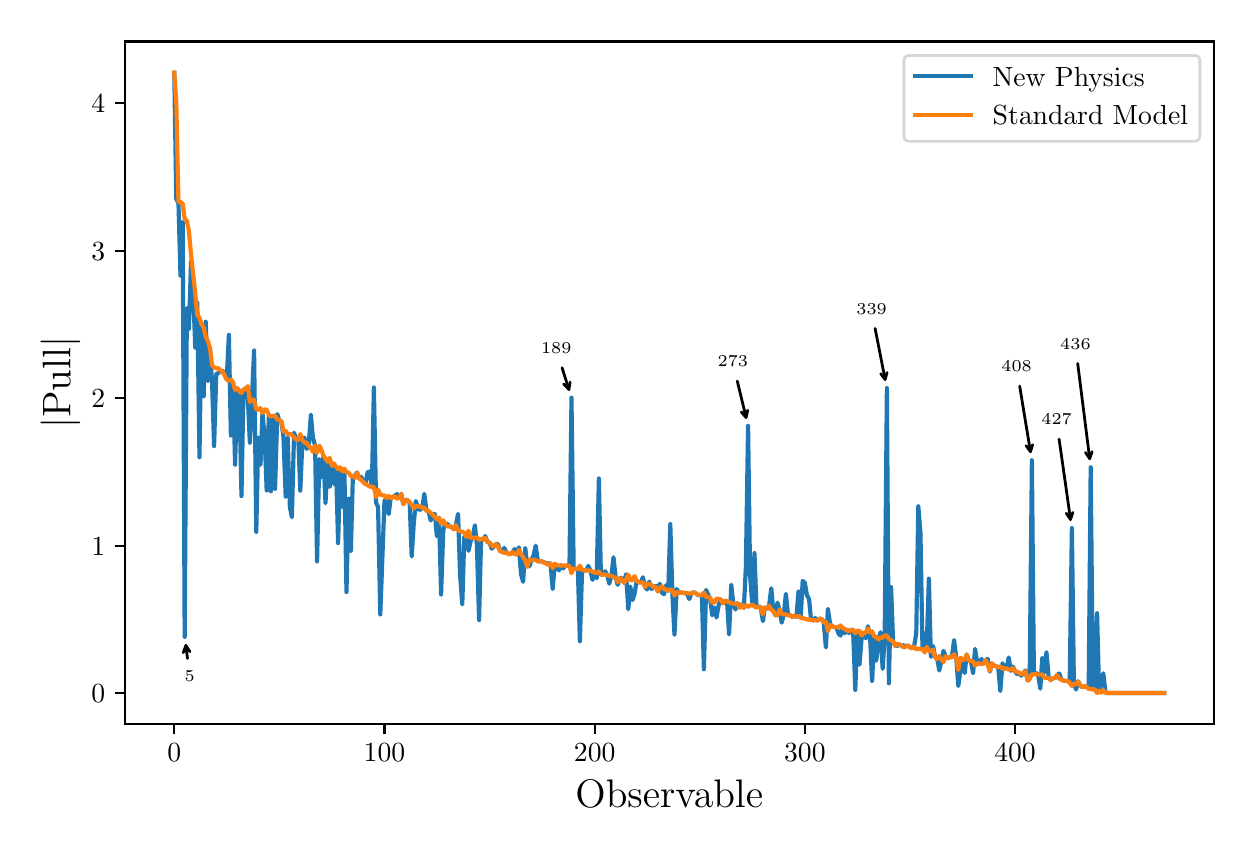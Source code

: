 \begingroup%
\makeatletter%
\begin{pgfpicture}%
\pgfpathrectangle{\pgfpointorigin}{\pgfqpoint{6.0in}{4.0in}}%
\pgfusepath{use as bounding box, clip}%
\begin{pgfscope}%
\pgfsetbuttcap%
\pgfsetmiterjoin%
\definecolor{currentfill}{rgb}{1.0,1.0,1.0}%
\pgfsetfillcolor{currentfill}%
\pgfsetlinewidth{0.0pt}%
\definecolor{currentstroke}{rgb}{1.0,1.0,1.0}%
\pgfsetstrokecolor{currentstroke}%
\pgfsetdash{}{0pt}%
\pgfpathmoveto{\pgfqpoint{0.0in}{0.0in}}%
\pgfpathlineto{\pgfqpoint{6.0in}{0.0in}}%
\pgfpathlineto{\pgfqpoint{6.0in}{4.0in}}%
\pgfpathlineto{\pgfqpoint{0.0in}{4.0in}}%
\pgfpathclose%
\pgfusepath{fill}%
\end{pgfscope}%
\begin{pgfscope}%
\pgfsetbuttcap%
\pgfsetmiterjoin%
\definecolor{currentfill}{rgb}{1.0,1.0,1.0}%
\pgfsetfillcolor{currentfill}%
\pgfsetlinewidth{0.0pt}%
\definecolor{currentstroke}{rgb}{0.0,0.0,0.0}%
\pgfsetstrokecolor{currentstroke}%
\pgfsetstrokeopacity{0.0}%
\pgfsetdash{}{0pt}%
\pgfpathmoveto{\pgfqpoint{0.485in}{0.517in}}%
\pgfpathlineto{\pgfqpoint{5.931in}{0.517in}}%
\pgfpathlineto{\pgfqpoint{5.931in}{3.931in}}%
\pgfpathlineto{\pgfqpoint{0.485in}{3.931in}}%
\pgfpathclose%
\pgfusepath{fill}%
\end{pgfscope}%
\begin{pgfscope}%
\pgfsetbuttcap%
\pgfsetroundjoin%
\definecolor{currentfill}{rgb}{0.0,0.0,0.0}%
\pgfsetfillcolor{currentfill}%
\pgfsetlinewidth{0.803pt}%
\definecolor{currentstroke}{rgb}{0.0,0.0,0.0}%
\pgfsetstrokecolor{currentstroke}%
\pgfsetdash{}{0pt}%
\pgfsys@defobject{currentmarker}{\pgfqpoint{0.0in}{-0.049in}}{\pgfqpoint{0.0in}{0.0in}}{%
\pgfpathmoveto{\pgfqpoint{0.0in}{0.0in}}%
\pgfpathlineto{\pgfqpoint{0.0in}{-0.049in}}%
\pgfusepath{stroke,fill}%
}%
\begin{pgfscope}%
\pgfsys@transformshift{0.733in}{0.517in}%
\pgfsys@useobject{currentmarker}{}%
\end{pgfscope}%
\end{pgfscope}%
\begin{pgfscope}%
\definecolor{textcolor}{rgb}{0.0,0.0,0.0}%
\pgfsetstrokecolor{textcolor}%
\pgfsetfillcolor{textcolor}%
\pgftext[x=0.733in,y=0.42in,,top]{\color{textcolor}\rmfamily\fontsize{10.0}{12.0}\selectfont \(\displaystyle 0\)}%
\end{pgfscope}%
\begin{pgfscope}%
\pgfsetbuttcap%
\pgfsetroundjoin%
\definecolor{currentfill}{rgb}{0.0,0.0,0.0}%
\pgfsetfillcolor{currentfill}%
\pgfsetlinewidth{0.803pt}%
\definecolor{currentstroke}{rgb}{0.0,0.0,0.0}%
\pgfsetstrokecolor{currentstroke}%
\pgfsetdash{}{0pt}%
\pgfsys@defobject{currentmarker}{\pgfqpoint{0.0in}{-0.049in}}{\pgfqpoint{0.0in}{0.0in}}{%
\pgfpathmoveto{\pgfqpoint{0.0in}{0.0in}}%
\pgfpathlineto{\pgfqpoint{0.0in}{-0.049in}}%
\pgfusepath{stroke,fill}%
}%
\begin{pgfscope}%
\pgfsys@transformshift{1.784in}{0.517in}%
\pgfsys@useobject{currentmarker}{}%
\end{pgfscope}%
\end{pgfscope}%
\begin{pgfscope}%
\definecolor{textcolor}{rgb}{0.0,0.0,0.0}%
\pgfsetstrokecolor{textcolor}%
\pgfsetfillcolor{textcolor}%
\pgftext[x=1.784in,y=0.42in,,top]{\color{textcolor}\rmfamily\fontsize{10.0}{12.0}\selectfont \(\displaystyle 100\)}%
\end{pgfscope}%
\begin{pgfscope}%
\pgfsetbuttcap%
\pgfsetroundjoin%
\definecolor{currentfill}{rgb}{0.0,0.0,0.0}%
\pgfsetfillcolor{currentfill}%
\pgfsetlinewidth{0.803pt}%
\definecolor{currentstroke}{rgb}{0.0,0.0,0.0}%
\pgfsetstrokecolor{currentstroke}%
\pgfsetdash{}{0pt}%
\pgfsys@defobject{currentmarker}{\pgfqpoint{0.0in}{-0.049in}}{\pgfqpoint{0.0in}{0.0in}}{%
\pgfpathmoveto{\pgfqpoint{0.0in}{0.0in}}%
\pgfpathlineto{\pgfqpoint{0.0in}{-0.049in}}%
\pgfusepath{stroke,fill}%
}%
\begin{pgfscope}%
\pgfsys@transformshift{2.835in}{0.517in}%
\pgfsys@useobject{currentmarker}{}%
\end{pgfscope}%
\end{pgfscope}%
\begin{pgfscope}%
\definecolor{textcolor}{rgb}{0.0,0.0,0.0}%
\pgfsetstrokecolor{textcolor}%
\pgfsetfillcolor{textcolor}%
\pgftext[x=2.835in,y=0.42in,,top]{\color{textcolor}\rmfamily\fontsize{10.0}{12.0}\selectfont \(\displaystyle 200\)}%
\end{pgfscope}%
\begin{pgfscope}%
\pgfsetbuttcap%
\pgfsetroundjoin%
\definecolor{currentfill}{rgb}{0.0,0.0,0.0}%
\pgfsetfillcolor{currentfill}%
\pgfsetlinewidth{0.803pt}%
\definecolor{currentstroke}{rgb}{0.0,0.0,0.0}%
\pgfsetstrokecolor{currentstroke}%
\pgfsetdash{}{0pt}%
\pgfsys@defobject{currentmarker}{\pgfqpoint{0.0in}{-0.049in}}{\pgfqpoint{0.0in}{0.0in}}{%
\pgfpathmoveto{\pgfqpoint{0.0in}{0.0in}}%
\pgfpathlineto{\pgfqpoint{0.0in}{-0.049in}}%
\pgfusepath{stroke,fill}%
}%
\begin{pgfscope}%
\pgfsys@transformshift{3.886in}{0.517in}%
\pgfsys@useobject{currentmarker}{}%
\end{pgfscope}%
\end{pgfscope}%
\begin{pgfscope}%
\definecolor{textcolor}{rgb}{0.0,0.0,0.0}%
\pgfsetstrokecolor{textcolor}%
\pgfsetfillcolor{textcolor}%
\pgftext[x=3.886in,y=0.42in,,top]{\color{textcolor}\rmfamily\fontsize{10.0}{12.0}\selectfont \(\displaystyle 300\)}%
\end{pgfscope}%
\begin{pgfscope}%
\pgfsetbuttcap%
\pgfsetroundjoin%
\definecolor{currentfill}{rgb}{0.0,0.0,0.0}%
\pgfsetfillcolor{currentfill}%
\pgfsetlinewidth{0.803pt}%
\definecolor{currentstroke}{rgb}{0.0,0.0,0.0}%
\pgfsetstrokecolor{currentstroke}%
\pgfsetdash{}{0pt}%
\pgfsys@defobject{currentmarker}{\pgfqpoint{0.0in}{-0.049in}}{\pgfqpoint{0.0in}{0.0in}}{%
\pgfpathmoveto{\pgfqpoint{0.0in}{0.0in}}%
\pgfpathlineto{\pgfqpoint{0.0in}{-0.049in}}%
\pgfusepath{stroke,fill}%
}%
\begin{pgfscope}%
\pgfsys@transformshift{4.937in}{0.517in}%
\pgfsys@useobject{currentmarker}{}%
\end{pgfscope}%
\end{pgfscope}%
\begin{pgfscope}%
\definecolor{textcolor}{rgb}{0.0,0.0,0.0}%
\pgfsetstrokecolor{textcolor}%
\pgfsetfillcolor{textcolor}%
\pgftext[x=4.937in,y=0.42in,,top]{\color{textcolor}\rmfamily\fontsize{10.0}{12.0}\selectfont \(\displaystyle 400\)}%
\end{pgfscope}%
\begin{pgfscope}%
\definecolor{textcolor}{rgb}{0.0,0.0,0.0}%
\pgfsetstrokecolor{textcolor}%
\pgfsetfillcolor{textcolor}%
\pgftext[x=3.208in,y=0.241in,,top]{\color{textcolor}\rmfamily\fontsize{14.0}{16.8}\selectfont Observable}%
\end{pgfscope}%
\begin{pgfscope}%
\pgfsetbuttcap%
\pgfsetroundjoin%
\definecolor{currentfill}{rgb}{0.0,0.0,0.0}%
\pgfsetfillcolor{currentfill}%
\pgfsetlinewidth{0.803pt}%
\definecolor{currentstroke}{rgb}{0.0,0.0,0.0}%
\pgfsetstrokecolor{currentstroke}%
\pgfsetdash{}{0pt}%
\pgfsys@defobject{currentmarker}{\pgfqpoint{-0.049in}{0.0in}}{\pgfqpoint{0.0in}{0.0in}}{%
\pgfpathmoveto{\pgfqpoint{0.0in}{0.0in}}%
\pgfpathlineto{\pgfqpoint{-0.049in}{0.0in}}%
\pgfusepath{stroke,fill}%
}%
\begin{pgfscope}%
\pgfsys@transformshift{0.485in}{0.673in}%
\pgfsys@useobject{currentmarker}{}%
\end{pgfscope}%
\end{pgfscope}%
\begin{pgfscope}%
\definecolor{textcolor}{rgb}{0.0,0.0,0.0}%
\pgfsetstrokecolor{textcolor}%
\pgfsetfillcolor{textcolor}%
\pgftext[x=0.318in, y=0.624in, left, base]{\color{textcolor}\rmfamily\fontsize{10.0}{12.0}\selectfont \(\displaystyle 0\)}%
\end{pgfscope}%
\begin{pgfscope}%
\pgfsetbuttcap%
\pgfsetroundjoin%
\definecolor{currentfill}{rgb}{0.0,0.0,0.0}%
\pgfsetfillcolor{currentfill}%
\pgfsetlinewidth{0.803pt}%
\definecolor{currentstroke}{rgb}{0.0,0.0,0.0}%
\pgfsetstrokecolor{currentstroke}%
\pgfsetdash{}{0pt}%
\pgfsys@defobject{currentmarker}{\pgfqpoint{-0.049in}{0.0in}}{\pgfqpoint{0.0in}{0.0in}}{%
\pgfpathmoveto{\pgfqpoint{0.0in}{0.0in}}%
\pgfpathlineto{\pgfqpoint{-0.049in}{0.0in}}%
\pgfusepath{stroke,fill}%
}%
\begin{pgfscope}%
\pgfsys@transformshift{0.485in}{1.41in}%
\pgfsys@useobject{currentmarker}{}%
\end{pgfscope}%
\end{pgfscope}%
\begin{pgfscope}%
\definecolor{textcolor}{rgb}{0.0,0.0,0.0}%
\pgfsetstrokecolor{textcolor}%
\pgfsetfillcolor{textcolor}%
\pgftext[x=0.318in, y=1.362in, left, base]{\color{textcolor}\rmfamily\fontsize{10.0}{12.0}\selectfont \(\displaystyle 1\)}%
\end{pgfscope}%
\begin{pgfscope}%
\pgfsetbuttcap%
\pgfsetroundjoin%
\definecolor{currentfill}{rgb}{0.0,0.0,0.0}%
\pgfsetfillcolor{currentfill}%
\pgfsetlinewidth{0.803pt}%
\definecolor{currentstroke}{rgb}{0.0,0.0,0.0}%
\pgfsetstrokecolor{currentstroke}%
\pgfsetdash{}{0pt}%
\pgfsys@defobject{currentmarker}{\pgfqpoint{-0.049in}{0.0in}}{\pgfqpoint{0.0in}{0.0in}}{%
\pgfpathmoveto{\pgfqpoint{0.0in}{0.0in}}%
\pgfpathlineto{\pgfqpoint{-0.049in}{0.0in}}%
\pgfusepath{stroke,fill}%
}%
\begin{pgfscope}%
\pgfsys@transformshift{0.485in}{2.148in}%
\pgfsys@useobject{currentmarker}{}%
\end{pgfscope}%
\end{pgfscope}%
\begin{pgfscope}%
\definecolor{textcolor}{rgb}{0.0,0.0,0.0}%
\pgfsetstrokecolor{textcolor}%
\pgfsetfillcolor{textcolor}%
\pgftext[x=0.318in, y=2.099in, left, base]{\color{textcolor}\rmfamily\fontsize{10.0}{12.0}\selectfont \(\displaystyle 2\)}%
\end{pgfscope}%
\begin{pgfscope}%
\pgfsetbuttcap%
\pgfsetroundjoin%
\definecolor{currentfill}{rgb}{0.0,0.0,0.0}%
\pgfsetfillcolor{currentfill}%
\pgfsetlinewidth{0.803pt}%
\definecolor{currentstroke}{rgb}{0.0,0.0,0.0}%
\pgfsetstrokecolor{currentstroke}%
\pgfsetdash{}{0pt}%
\pgfsys@defobject{currentmarker}{\pgfqpoint{-0.049in}{0.0in}}{\pgfqpoint{0.0in}{0.0in}}{%
\pgfpathmoveto{\pgfqpoint{0.0in}{0.0in}}%
\pgfpathlineto{\pgfqpoint{-0.049in}{0.0in}}%
\pgfusepath{stroke,fill}%
}%
\begin{pgfscope}%
\pgfsys@transformshift{0.485in}{2.885in}%
\pgfsys@useobject{currentmarker}{}%
\end{pgfscope}%
\end{pgfscope}%
\begin{pgfscope}%
\definecolor{textcolor}{rgb}{0.0,0.0,0.0}%
\pgfsetstrokecolor{textcolor}%
\pgfsetfillcolor{textcolor}%
\pgftext[x=0.318in, y=2.837in, left, base]{\color{textcolor}\rmfamily\fontsize{10.0}{12.0}\selectfont \(\displaystyle 3\)}%
\end{pgfscope}%
\begin{pgfscope}%
\pgfsetbuttcap%
\pgfsetroundjoin%
\definecolor{currentfill}{rgb}{0.0,0.0,0.0}%
\pgfsetfillcolor{currentfill}%
\pgfsetlinewidth{0.803pt}%
\definecolor{currentstroke}{rgb}{0.0,0.0,0.0}%
\pgfsetstrokecolor{currentstroke}%
\pgfsetdash{}{0pt}%
\pgfsys@defobject{currentmarker}{\pgfqpoint{-0.049in}{0.0in}}{\pgfqpoint{0.0in}{0.0in}}{%
\pgfpathmoveto{\pgfqpoint{0.0in}{0.0in}}%
\pgfpathlineto{\pgfqpoint{-0.049in}{0.0in}}%
\pgfusepath{stroke,fill}%
}%
\begin{pgfscope}%
\pgfsys@transformshift{0.485in}{3.623in}%
\pgfsys@useobject{currentmarker}{}%
\end{pgfscope}%
\end{pgfscope}%
\begin{pgfscope}%
\definecolor{textcolor}{rgb}{0.0,0.0,0.0}%
\pgfsetstrokecolor{textcolor}%
\pgfsetfillcolor{textcolor}%
\pgftext[x=0.318in, y=3.575in, left, base]{\color{textcolor}\rmfamily\fontsize{10.0}{12.0}\selectfont \(\displaystyle 4\)}%
\end{pgfscope}%
\begin{pgfscope}%
\definecolor{textcolor}{rgb}{0.0,0.0,0.0}%
\pgfsetstrokecolor{textcolor}%
\pgfsetfillcolor{textcolor}%
\pgftext[x=0.263in,y=2.224in,,bottom,rotate=90.0]{\color{textcolor}\rmfamily\fontsize{14.0}{16.8}\selectfont \(\displaystyle |\)Pull\(\displaystyle |\)}%
\end{pgfscope}%
\begin{pgfscope}%
\pgfpathrectangle{\pgfqpoint{0.485in}{0.517in}}{\pgfqpoint{5.445in}{3.413in}}%
\pgfusepath{clip}%
\pgfsetrectcap%
\pgfsetroundjoin%
\pgfsetlinewidth{1.506pt}%
\definecolor{currentstroke}{rgb}{0.122,0.467,0.706}%
\pgfsetstrokecolor{currentstroke}%
\pgfsetdash{}{0pt}%
\pgfpathmoveto{\pgfqpoint{0.733in}{3.775in}}%
\pgfpathlineto{\pgfqpoint{0.743in}{3.145in}}%
\pgfpathlineto{\pgfqpoint{0.754in}{3.122in}}%
\pgfpathlineto{\pgfqpoint{0.764in}{2.76in}}%
\pgfpathlineto{\pgfqpoint{0.775in}{3.027in}}%
\pgfpathlineto{\pgfqpoint{0.785in}{0.954in}}%
\pgfpathlineto{\pgfqpoint{0.796in}{2.598in}}%
\pgfpathlineto{\pgfqpoint{0.806in}{2.491in}}%
\pgfpathlineto{\pgfqpoint{0.817in}{2.832in}}%
\pgfpathlineto{\pgfqpoint{0.827in}{2.691in}}%
\pgfpathlineto{\pgfqpoint{0.838in}{2.4in}}%
\pgfpathlineto{\pgfqpoint{0.848in}{2.625in}}%
\pgfpathlineto{\pgfqpoint{0.859in}{1.852in}}%
\pgfpathlineto{\pgfqpoint{0.869in}{2.517in}}%
\pgfpathlineto{\pgfqpoint{0.88in}{2.157in}}%
\pgfpathlineto{\pgfqpoint{0.89in}{2.53in}}%
\pgfpathlineto{\pgfqpoint{0.901in}{2.233in}}%
\pgfpathlineto{\pgfqpoint{0.911in}{2.401in}}%
\pgfpathlineto{\pgfqpoint{0.922in}{2.227in}}%
\pgfpathlineto{\pgfqpoint{0.932in}{1.908in}}%
\pgfpathlineto{\pgfqpoint{0.943in}{2.268in}}%
\pgfpathlineto{\pgfqpoint{0.953in}{2.273in}}%
\pgfpathlineto{\pgfqpoint{0.964in}{2.285in}}%
\pgfpathlineto{\pgfqpoint{0.974in}{2.284in}}%
\pgfpathlineto{\pgfqpoint{0.985in}{2.273in}}%
\pgfpathlineto{\pgfqpoint{0.995in}{2.241in}}%
\pgfpathlineto{\pgfqpoint{1.006in}{2.464in}}%
\pgfpathlineto{\pgfqpoint{1.016in}{1.961in}}%
\pgfpathlineto{\pgfqpoint{1.027in}{2.226in}}%
\pgfpathlineto{\pgfqpoint{1.037in}{1.815in}}%
\pgfpathlineto{\pgfqpoint{1.048in}{2.197in}}%
\pgfpathlineto{\pgfqpoint{1.058in}{2.182in}}%
\pgfpathlineto{\pgfqpoint{1.069in}{1.658in}}%
\pgfpathlineto{\pgfqpoint{1.079in}{2.186in}}%
\pgfpathlineto{\pgfqpoint{1.09in}{2.198in}}%
\pgfpathlineto{\pgfqpoint{1.101in}{2.143in}}%
\pgfpathlineto{\pgfqpoint{1.111in}{1.923in}}%
\pgfpathlineto{\pgfqpoint{1.132in}{2.386in}}%
\pgfpathlineto{\pgfqpoint{1.143in}{1.479in}}%
\pgfpathlineto{\pgfqpoint{1.153in}{1.951in}}%
\pgfpathlineto{\pgfqpoint{1.164in}{1.814in}}%
\pgfpathlineto{\pgfqpoint{1.174in}{2.074in}}%
\pgfpathlineto{\pgfqpoint{1.185in}{1.951in}}%
\pgfpathlineto{\pgfqpoint{1.195in}{1.686in}}%
\pgfpathlineto{\pgfqpoint{1.206in}{2.063in}}%
\pgfpathlineto{\pgfqpoint{1.216in}{1.682in}}%
\pgfpathlineto{\pgfqpoint{1.227in}{2.059in}}%
\pgfpathlineto{\pgfqpoint{1.237in}{1.694in}}%
\pgfpathlineto{\pgfqpoint{1.248in}{2.068in}}%
\pgfpathlineto{\pgfqpoint{1.258in}{2.037in}}%
\pgfpathlineto{\pgfqpoint{1.269in}{2.031in}}%
\pgfpathlineto{\pgfqpoint{1.279in}{1.951in}}%
\pgfpathlineto{\pgfqpoint{1.29in}{1.655in}}%
\pgfpathlineto{\pgfqpoint{1.3in}{1.949in}}%
\pgfpathlineto{\pgfqpoint{1.311in}{1.603in}}%
\pgfpathlineto{\pgfqpoint{1.321in}{1.552in}}%
\pgfpathlineto{\pgfqpoint{1.332in}{1.975in}}%
\pgfpathlineto{\pgfqpoint{1.342in}{1.941in}}%
\pgfpathlineto{\pgfqpoint{1.353in}{1.951in}}%
\pgfpathlineto{\pgfqpoint{1.363in}{1.685in}}%
\pgfpathlineto{\pgfqpoint{1.374in}{1.937in}}%
\pgfpathlineto{\pgfqpoint{1.384in}{1.95in}}%
\pgfpathlineto{\pgfqpoint{1.395in}{1.894in}}%
\pgfpathlineto{\pgfqpoint{1.405in}{1.909in}}%
\pgfpathlineto{\pgfqpoint{1.416in}{2.065in}}%
\pgfpathlineto{\pgfqpoint{1.426in}{1.951in}}%
\pgfpathlineto{\pgfqpoint{1.437in}{1.91in}}%
\pgfpathlineto{\pgfqpoint{1.447in}{1.331in}}%
\pgfpathlineto{\pgfqpoint{1.458in}{1.843in}}%
\pgfpathlineto{\pgfqpoint{1.468in}{1.752in}}%
\pgfpathlineto{\pgfqpoint{1.479in}{1.859in}}%
\pgfpathlineto{\pgfqpoint{1.489in}{1.622in}}%
\pgfpathlineto{\pgfqpoint{1.5in}{1.828in}}%
\pgfpathlineto{\pgfqpoint{1.51in}{1.704in}}%
\pgfpathlineto{\pgfqpoint{1.521in}{1.809in}}%
\pgfpathlineto{\pgfqpoint{1.531in}{1.718in}}%
\pgfpathlineto{\pgfqpoint{1.542in}{1.804in}}%
\pgfpathlineto{\pgfqpoint{1.552in}{1.423in}}%
\pgfpathlineto{\pgfqpoint{1.563in}{1.795in}}%
\pgfpathlineto{\pgfqpoint{1.573in}{1.604in}}%
\pgfpathlineto{\pgfqpoint{1.584in}{1.765in}}%
\pgfpathlineto{\pgfqpoint{1.594in}{1.178in}}%
\pgfpathlineto{\pgfqpoint{1.605in}{1.645in}}%
\pgfpathlineto{\pgfqpoint{1.616in}{1.384in}}%
\pgfpathlineto{\pgfqpoint{1.626in}{1.759in}}%
\pgfpathlineto{\pgfqpoint{1.637in}{1.761in}}%
\pgfpathlineto{\pgfqpoint{1.647in}{1.776in}}%
\pgfpathlineto{\pgfqpoint{1.658in}{1.745in}}%
\pgfpathlineto{\pgfqpoint{1.668in}{1.754in}}%
\pgfpathlineto{\pgfqpoint{1.679in}{1.727in}}%
\pgfpathlineto{\pgfqpoint{1.689in}{1.719in}}%
\pgfpathlineto{\pgfqpoint{1.7in}{1.778in}}%
\pgfpathlineto{\pgfqpoint{1.71in}{1.78in}}%
\pgfpathlineto{\pgfqpoint{1.721in}{1.705in}}%
\pgfpathlineto{\pgfqpoint{1.731in}{2.201in}}%
\pgfpathlineto{\pgfqpoint{1.742in}{1.625in}}%
\pgfpathlineto{\pgfqpoint{1.752in}{1.603in}}%
\pgfpathlineto{\pgfqpoint{1.763in}{1.066in}}%
\pgfpathlineto{\pgfqpoint{1.784in}{1.633in}}%
\pgfpathlineto{\pgfqpoint{1.794in}{1.649in}}%
\pgfpathlineto{\pgfqpoint{1.805in}{1.568in}}%
\pgfpathlineto{\pgfqpoint{1.815in}{1.647in}}%
\pgfpathlineto{\pgfqpoint{1.836in}{1.66in}}%
\pgfpathlineto{\pgfqpoint{1.847in}{1.668in}}%
\pgfpathlineto{\pgfqpoint{1.857in}{1.65in}}%
\pgfpathlineto{\pgfqpoint{1.868in}{1.669in}}%
\pgfpathlineto{\pgfqpoint{1.878in}{1.618in}}%
\pgfpathlineto{\pgfqpoint{1.889in}{1.64in}}%
\pgfpathlineto{\pgfqpoint{1.899in}{1.637in}}%
\pgfpathlineto{\pgfqpoint{1.91in}{1.625in}}%
\pgfpathlineto{\pgfqpoint{1.92in}{1.356in}}%
\pgfpathlineto{\pgfqpoint{1.931in}{1.528in}}%
\pgfpathlineto{\pgfqpoint{1.941in}{1.633in}}%
\pgfpathlineto{\pgfqpoint{1.952in}{1.595in}}%
\pgfpathlineto{\pgfqpoint{1.962in}{1.588in}}%
\pgfpathlineto{\pgfqpoint{1.973in}{1.6in}}%
\pgfpathlineto{\pgfqpoint{1.983in}{1.669in}}%
\pgfpathlineto{\pgfqpoint{1.994in}{1.584in}}%
\pgfpathlineto{\pgfqpoint{2.004in}{1.584in}}%
\pgfpathlineto{\pgfqpoint{2.015in}{1.536in}}%
\pgfpathlineto{\pgfqpoint{2.025in}{1.565in}}%
\pgfpathlineto{\pgfqpoint{2.036in}{1.568in}}%
\pgfpathlineto{\pgfqpoint{2.046in}{1.457in}}%
\pgfpathlineto{\pgfqpoint{2.057in}{1.55in}}%
\pgfpathlineto{\pgfqpoint{2.067in}{1.166in}}%
\pgfpathlineto{\pgfqpoint{2.078in}{1.489in}}%
\pgfpathlineto{\pgfqpoint{2.088in}{1.518in}}%
\pgfpathlineto{\pgfqpoint{2.099in}{1.518in}}%
\pgfpathlineto{\pgfqpoint{2.11in}{1.507in}}%
\pgfpathlineto{\pgfqpoint{2.12in}{1.502in}}%
\pgfpathlineto{\pgfqpoint{2.131in}{1.492in}}%
\pgfpathlineto{\pgfqpoint{2.141in}{1.513in}}%
\pgfpathlineto{\pgfqpoint{2.152in}{1.569in}}%
\pgfpathlineto{\pgfqpoint{2.162in}{1.264in}}%
\pgfpathlineto{\pgfqpoint{2.173in}{1.116in}}%
\pgfpathlineto{\pgfqpoint{2.183in}{1.453in}}%
\pgfpathlineto{\pgfqpoint{2.194in}{1.451in}}%
\pgfpathlineto{\pgfqpoint{2.204in}{1.384in}}%
\pgfpathlineto{\pgfqpoint{2.215in}{1.434in}}%
\pgfpathlineto{\pgfqpoint{2.225in}{1.451in}}%
\pgfpathlineto{\pgfqpoint{2.236in}{1.512in}}%
\pgfpathlineto{\pgfqpoint{2.246in}{1.415in}}%
\pgfpathlineto{\pgfqpoint{2.257in}{1.038in}}%
\pgfpathlineto{\pgfqpoint{2.267in}{1.44in}}%
\pgfpathlineto{\pgfqpoint{2.278in}{1.441in}}%
\pgfpathlineto{\pgfqpoint{2.288in}{1.458in}}%
\pgfpathlineto{\pgfqpoint{2.299in}{1.427in}}%
\pgfpathlineto{\pgfqpoint{2.309in}{1.427in}}%
\pgfpathlineto{\pgfqpoint{2.32in}{1.395in}}%
\pgfpathlineto{\pgfqpoint{2.33in}{1.405in}}%
\pgfpathlineto{\pgfqpoint{2.341in}{1.418in}}%
\pgfpathlineto{\pgfqpoint{2.351in}{1.418in}}%
\pgfpathlineto{\pgfqpoint{2.362in}{1.383in}}%
\pgfpathlineto{\pgfqpoint{2.372in}{1.38in}}%
\pgfpathlineto{\pgfqpoint{2.383in}{1.399in}}%
\pgfpathlineto{\pgfqpoint{2.393in}{1.377in}}%
\pgfpathlineto{\pgfqpoint{2.404in}{1.368in}}%
\pgfpathlineto{\pgfqpoint{2.414in}{1.369in}}%
\pgfpathlineto{\pgfqpoint{2.425in}{1.379in}}%
\pgfpathlineto{\pgfqpoint{2.435in}{1.393in}}%
\pgfpathlineto{\pgfqpoint{2.446in}{1.367in}}%
\pgfpathlineto{\pgfqpoint{2.456in}{1.402in}}%
\pgfpathlineto{\pgfqpoint{2.467in}{1.267in}}%
\pgfpathlineto{\pgfqpoint{2.477in}{1.229in}}%
\pgfpathlineto{\pgfqpoint{2.488in}{1.398in}}%
\pgfpathlineto{\pgfqpoint{2.498in}{1.308in}}%
\pgfpathlineto{\pgfqpoint{2.509in}{1.307in}}%
\pgfpathlineto{\pgfqpoint{2.519in}{1.34in}}%
\pgfpathlineto{\pgfqpoint{2.53in}{1.363in}}%
\pgfpathlineto{\pgfqpoint{2.54in}{1.41in}}%
\pgfpathlineto{\pgfqpoint{2.551in}{1.332in}}%
\pgfpathlineto{\pgfqpoint{2.572in}{1.331in}}%
\pgfpathlineto{\pgfqpoint{2.593in}{1.322in}}%
\pgfpathlineto{\pgfqpoint{2.614in}{1.321in}}%
\pgfpathlineto{\pgfqpoint{2.625in}{1.193in}}%
\pgfpathlineto{\pgfqpoint{2.635in}{1.312in}}%
\pgfpathlineto{\pgfqpoint{2.646in}{1.312in}}%
\pgfpathlineto{\pgfqpoint{2.656in}{1.286in}}%
\pgfpathlineto{\pgfqpoint{2.667in}{1.312in}}%
\pgfpathlineto{\pgfqpoint{2.677in}{1.296in}}%
\pgfpathlineto{\pgfqpoint{2.688in}{1.31in}}%
\pgfpathlineto{\pgfqpoint{2.709in}{1.309in}}%
\pgfpathlineto{\pgfqpoint{2.719in}{2.15in}}%
\pgfpathlineto{\pgfqpoint{2.73in}{1.297in}}%
\pgfpathlineto{\pgfqpoint{2.751in}{1.292in}}%
\pgfpathlineto{\pgfqpoint{2.761in}{0.932in}}%
\pgfpathlineto{\pgfqpoint{2.772in}{1.288in}}%
\pgfpathlineto{\pgfqpoint{2.793in}{1.286in}}%
\pgfpathlineto{\pgfqpoint{2.803in}{1.309in}}%
\pgfpathlineto{\pgfqpoint{2.814in}{1.285in}}%
\pgfpathlineto{\pgfqpoint{2.824in}{1.239in}}%
\pgfpathlineto{\pgfqpoint{2.835in}{1.276in}}%
\pgfpathlineto{\pgfqpoint{2.845in}{1.247in}}%
\pgfpathlineto{\pgfqpoint{2.856in}{1.746in}}%
\pgfpathlineto{\pgfqpoint{2.866in}{1.266in}}%
\pgfpathlineto{\pgfqpoint{2.877in}{1.266in}}%
\pgfpathlineto{\pgfqpoint{2.887in}{1.282in}}%
\pgfpathlineto{\pgfqpoint{2.898in}{1.263in}}%
\pgfpathlineto{\pgfqpoint{2.908in}{1.22in}}%
\pgfpathlineto{\pgfqpoint{2.919in}{1.26in}}%
\pgfpathlineto{\pgfqpoint{2.929in}{1.352in}}%
\pgfpathlineto{\pgfqpoint{2.94in}{1.251in}}%
\pgfpathlineto{\pgfqpoint{2.95in}{1.214in}}%
\pgfpathlineto{\pgfqpoint{2.961in}{1.248in}}%
\pgfpathlineto{\pgfqpoint{2.971in}{1.248in}}%
\pgfpathlineto{\pgfqpoint{2.982in}{1.224in}}%
\pgfpathlineto{\pgfqpoint{2.992in}{1.267in}}%
\pgfpathlineto{\pgfqpoint{3.003in}{1.092in}}%
\pgfpathlineto{\pgfqpoint{3.013in}{1.206in}}%
\pgfpathlineto{\pgfqpoint{3.024in}{1.138in}}%
\pgfpathlineto{\pgfqpoint{3.034in}{1.168in}}%
\pgfpathlineto{\pgfqpoint{3.045in}{1.234in}}%
\pgfpathlineto{\pgfqpoint{3.055in}{1.227in}}%
\pgfpathlineto{\pgfqpoint{3.066in}{1.227in}}%
\pgfpathlineto{\pgfqpoint{3.076in}{1.252in}}%
\pgfpathlineto{\pgfqpoint{3.087in}{1.203in}}%
\pgfpathlineto{\pgfqpoint{3.097in}{1.191in}}%
\pgfpathlineto{\pgfqpoint{3.108in}{1.23in}}%
\pgfpathlineto{\pgfqpoint{3.119in}{1.193in}}%
\pgfpathlineto{\pgfqpoint{3.129in}{1.203in}}%
\pgfpathlineto{\pgfqpoint{3.14in}{1.209in}}%
\pgfpathlineto{\pgfqpoint{3.15in}{1.203in}}%
\pgfpathlineto{\pgfqpoint{3.161in}{1.219in}}%
\pgfpathlineto{\pgfqpoint{3.171in}{1.175in}}%
\pgfpathlineto{\pgfqpoint{3.182in}{1.167in}}%
\pgfpathlineto{\pgfqpoint{3.192in}{1.212in}}%
\pgfpathlineto{\pgfqpoint{3.203in}{1.184in}}%
\pgfpathlineto{\pgfqpoint{3.213in}{1.518in}}%
\pgfpathlineto{\pgfqpoint{3.224in}{1.157in}}%
\pgfpathlineto{\pgfqpoint{3.234in}{0.964in}}%
\pgfpathlineto{\pgfqpoint{3.245in}{1.193in}}%
\pgfpathlineto{\pgfqpoint{3.255in}{1.176in}}%
\pgfpathlineto{\pgfqpoint{3.276in}{1.175in}}%
\pgfpathlineto{\pgfqpoint{3.287in}{1.172in}}%
\pgfpathlineto{\pgfqpoint{3.297in}{1.172in}}%
\pgfpathlineto{\pgfqpoint{3.308in}{1.143in}}%
\pgfpathlineto{\pgfqpoint{3.318in}{1.171in}}%
\pgfpathlineto{\pgfqpoint{3.329in}{1.177in}}%
\pgfpathlineto{\pgfqpoint{3.339in}{1.173in}}%
\pgfpathlineto{\pgfqpoint{3.35in}{1.164in}}%
\pgfpathlineto{\pgfqpoint{3.371in}{1.162in}}%
\pgfpathlineto{\pgfqpoint{3.381in}{0.792in}}%
\pgfpathlineto{\pgfqpoint{3.392in}{1.189in}}%
\pgfpathlineto{\pgfqpoint{3.402in}{1.166in}}%
\pgfpathlineto{\pgfqpoint{3.413in}{1.139in}}%
\pgfpathlineto{\pgfqpoint{3.423in}{1.062in}}%
\pgfpathlineto{\pgfqpoint{3.434in}{1.101in}}%
\pgfpathlineto{\pgfqpoint{3.444in}{1.051in}}%
\pgfpathlineto{\pgfqpoint{3.455in}{1.113in}}%
\pgfpathlineto{\pgfqpoint{3.465in}{1.141in}}%
\pgfpathlineto{\pgfqpoint{3.476in}{1.122in}}%
\pgfpathlineto{\pgfqpoint{3.486in}{1.135in}}%
\pgfpathlineto{\pgfqpoint{3.497in}{1.131in}}%
\pgfpathlineto{\pgfqpoint{3.507in}{0.966in}}%
\pgfpathlineto{\pgfqpoint{3.518in}{1.215in}}%
\pgfpathlineto{\pgfqpoint{3.528in}{1.12in}}%
\pgfpathlineto{\pgfqpoint{3.539in}{1.091in}}%
\pgfpathlineto{\pgfqpoint{3.549in}{1.122in}}%
\pgfpathlineto{\pgfqpoint{3.56in}{1.11in}}%
\pgfpathlineto{\pgfqpoint{3.57in}{1.117in}}%
\pgfpathlineto{\pgfqpoint{3.581in}{1.099in}}%
\pgfpathlineto{\pgfqpoint{3.591in}{1.304in}}%
\pgfpathlineto{\pgfqpoint{3.602in}{2.009in}}%
\pgfpathlineto{\pgfqpoint{3.612in}{1.259in}}%
\pgfpathlineto{\pgfqpoint{3.623in}{1.119in}}%
\pgfpathlineto{\pgfqpoint{3.634in}{1.373in}}%
\pgfpathlineto{\pgfqpoint{3.644in}{1.102in}}%
\pgfpathlineto{\pgfqpoint{3.655in}{1.105in}}%
\pgfpathlineto{\pgfqpoint{3.665in}{1.103in}}%
\pgfpathlineto{\pgfqpoint{3.676in}{1.033in}}%
\pgfpathlineto{\pgfqpoint{3.686in}{1.101in}}%
\pgfpathlineto{\pgfqpoint{3.697in}{1.094in}}%
\pgfpathlineto{\pgfqpoint{3.707in}{1.11in}}%
\pgfpathlineto{\pgfqpoint{3.718in}{1.197in}}%
\pgfpathlineto{\pgfqpoint{3.728in}{1.084in}}%
\pgfpathlineto{\pgfqpoint{3.739in}{1.062in}}%
\pgfpathlineto{\pgfqpoint{3.749in}{1.125in}}%
\pgfpathlineto{\pgfqpoint{3.76in}{1.084in}}%
\pgfpathlineto{\pgfqpoint{3.77in}{1.025in}}%
\pgfpathlineto{\pgfqpoint{3.781in}{1.067in}}%
\pgfpathlineto{\pgfqpoint{3.791in}{1.169in}}%
\pgfpathlineto{\pgfqpoint{3.802in}{1.062in}}%
\pgfpathlineto{\pgfqpoint{3.812in}{1.062in}}%
\pgfpathlineto{\pgfqpoint{3.823in}{1.054in}}%
\pgfpathlineto{\pgfqpoint{3.833in}{1.059in}}%
\pgfpathlineto{\pgfqpoint{3.844in}{1.054in}}%
\pgfpathlineto{\pgfqpoint{3.854in}{1.182in}}%
\pgfpathlineto{\pgfqpoint{3.865in}{1.049in}}%
\pgfpathlineto{\pgfqpoint{3.875in}{1.234in}}%
\pgfpathlineto{\pgfqpoint{3.886in}{1.224in}}%
\pgfpathlineto{\pgfqpoint{3.896in}{1.163in}}%
\pgfpathlineto{\pgfqpoint{3.907in}{1.143in}}%
\pgfpathlineto{\pgfqpoint{3.917in}{1.038in}}%
\pgfpathlineto{\pgfqpoint{3.928in}{1.037in}}%
\pgfpathlineto{\pgfqpoint{3.938in}{1.048in}}%
\pgfpathlineto{\pgfqpoint{3.949in}{1.036in}}%
\pgfpathlineto{\pgfqpoint{3.959in}{1.045in}}%
\pgfpathlineto{\pgfqpoint{3.97in}{1.042in}}%
\pgfpathlineto{\pgfqpoint{3.98in}{1.031in}}%
\pgfpathlineto{\pgfqpoint{3.991in}{0.901in}}%
\pgfpathlineto{\pgfqpoint{4.001in}{1.094in}}%
\pgfpathlineto{\pgfqpoint{4.012in}{1.019in}}%
\pgfpathlineto{\pgfqpoint{4.022in}{1.007in}}%
\pgfpathlineto{\pgfqpoint{4.033in}{1.003in}}%
\pgfpathlineto{\pgfqpoint{4.043in}{1.002in}}%
\pgfpathlineto{\pgfqpoint{4.054in}{0.971in}}%
\pgfpathlineto{\pgfqpoint{4.064in}{0.96in}}%
\pgfpathlineto{\pgfqpoint{4.075in}{0.999in}}%
\pgfpathlineto{\pgfqpoint{4.085in}{0.972in}}%
\pgfpathlineto{\pgfqpoint{4.096in}{0.99in}}%
\pgfpathlineto{\pgfqpoint{4.106in}{0.973in}}%
\pgfpathlineto{\pgfqpoint{4.117in}{0.989in}}%
\pgfpathlineto{\pgfqpoint{4.127in}{0.989in}}%
\pgfpathlineto{\pgfqpoint{4.138in}{0.689in}}%
\pgfpathlineto{\pgfqpoint{4.149in}{0.984in}}%
\pgfpathlineto{\pgfqpoint{4.159in}{0.815in}}%
\pgfpathlineto{\pgfqpoint{4.17in}{0.953in}}%
\pgfpathlineto{\pgfqpoint{4.18in}{0.964in}}%
\pgfpathlineto{\pgfqpoint{4.191in}{0.947in}}%
\pgfpathlineto{\pgfqpoint{4.201in}{1.007in}}%
\pgfpathlineto{\pgfqpoint{4.212in}{0.951in}}%
\pgfpathlineto{\pgfqpoint{4.222in}{0.732in}}%
\pgfpathlineto{\pgfqpoint{4.233in}{0.957in}}%
\pgfpathlineto{\pgfqpoint{4.243in}{0.835in}}%
\pgfpathlineto{\pgfqpoint{4.254in}{0.943in}}%
\pgfpathlineto{\pgfqpoint{4.264in}{0.977in}}%
\pgfpathlineto{\pgfqpoint{4.275in}{0.794in}}%
\pgfpathlineto{\pgfqpoint{4.285in}{0.954in}}%
\pgfpathlineto{\pgfqpoint{4.296in}{2.198in}}%
\pgfpathlineto{\pgfqpoint{4.306in}{0.722in}}%
\pgfpathlineto{\pgfqpoint{4.317in}{1.203in}}%
\pgfpathlineto{\pgfqpoint{4.327in}{0.931in}}%
\pgfpathlineto{\pgfqpoint{4.338in}{0.909in}}%
\pgfpathlineto{\pgfqpoint{4.348in}{0.909in}}%
\pgfpathlineto{\pgfqpoint{4.359in}{0.916in}}%
\pgfpathlineto{\pgfqpoint{4.369in}{0.91in}}%
\pgfpathlineto{\pgfqpoint{4.38in}{0.912in}}%
\pgfpathlineto{\pgfqpoint{4.39in}{0.905in}}%
\pgfpathlineto{\pgfqpoint{4.401in}{0.912in}}%
\pgfpathlineto{\pgfqpoint{4.411in}{0.903in}}%
\pgfpathlineto{\pgfqpoint{4.422in}{0.897in}}%
\pgfpathlineto{\pgfqpoint{4.432in}{0.905in}}%
\pgfpathlineto{\pgfqpoint{4.443in}{0.973in}}%
\pgfpathlineto{\pgfqpoint{4.453in}{1.609in}}%
\pgfpathlineto{\pgfqpoint{4.464in}{1.471in}}%
\pgfpathlineto{\pgfqpoint{4.474in}{0.893in}}%
\pgfpathlineto{\pgfqpoint{4.485in}{0.97in}}%
\pgfpathlineto{\pgfqpoint{4.495in}{0.904in}}%
\pgfpathlineto{\pgfqpoint{4.506in}{1.245in}}%
\pgfpathlineto{\pgfqpoint{4.516in}{0.854in}}%
\pgfpathlineto{\pgfqpoint{4.527in}{0.908in}}%
\pgfpathlineto{\pgfqpoint{4.537in}{0.854in}}%
\pgfpathlineto{\pgfqpoint{4.548in}{0.843in}}%
\pgfpathlineto{\pgfqpoint{4.558in}{0.786in}}%
\pgfpathlineto{\pgfqpoint{4.579in}{0.884in}}%
\pgfpathlineto{\pgfqpoint{4.59in}{0.857in}}%
\pgfpathlineto{\pgfqpoint{4.6in}{0.846in}}%
\pgfpathlineto{\pgfqpoint{4.611in}{0.854in}}%
\pgfpathlineto{\pgfqpoint{4.621in}{0.852in}}%
\pgfpathlineto{\pgfqpoint{4.632in}{0.938in}}%
\pgfpathlineto{\pgfqpoint{4.643in}{0.846in}}%
\pgfpathlineto{\pgfqpoint{4.653in}{0.708in}}%
\pgfpathlineto{\pgfqpoint{4.664in}{0.788in}}%
\pgfpathlineto{\pgfqpoint{4.674in}{0.84in}}%
\pgfpathlineto{\pgfqpoint{4.685in}{0.773in}}%
\pgfpathlineto{\pgfqpoint{4.695in}{0.866in}}%
\pgfpathlineto{\pgfqpoint{4.706in}{0.834in}}%
\pgfpathlineto{\pgfqpoint{4.716in}{0.834in}}%
\pgfpathlineto{\pgfqpoint{4.727in}{0.772in}}%
\pgfpathlineto{\pgfqpoint{4.737in}{0.894in}}%
\pgfpathlineto{\pgfqpoint{4.748in}{0.822in}}%
\pgfpathlineto{\pgfqpoint{4.758in}{0.82in}}%
\pgfpathlineto{\pgfqpoint{4.769in}{0.844in}}%
\pgfpathlineto{\pgfqpoint{4.779in}{0.82in}}%
\pgfpathlineto{\pgfqpoint{4.79in}{0.837in}}%
\pgfpathlineto{\pgfqpoint{4.8in}{0.844in}}%
\pgfpathlineto{\pgfqpoint{4.811in}{0.78in}}%
\pgfpathlineto{\pgfqpoint{4.821in}{0.821in}}%
\pgfpathlineto{\pgfqpoint{4.832in}{0.81in}}%
\pgfpathlineto{\pgfqpoint{4.842in}{0.807in}}%
\pgfpathlineto{\pgfqpoint{4.853in}{0.801in}}%
\pgfpathlineto{\pgfqpoint{4.863in}{0.683in}}%
\pgfpathlineto{\pgfqpoint{4.874in}{0.822in}}%
\pgfpathlineto{\pgfqpoint{4.884in}{0.797in}}%
\pgfpathlineto{\pgfqpoint{4.895in}{0.796in}}%
\pgfpathlineto{\pgfqpoint{4.905in}{0.851in}}%
\pgfpathlineto{\pgfqpoint{4.916in}{0.784in}}%
\pgfpathlineto{\pgfqpoint{4.926in}{0.806in}}%
\pgfpathlineto{\pgfqpoint{4.937in}{0.779in}}%
\pgfpathlineto{\pgfqpoint{4.947in}{0.768in}}%
\pgfpathlineto{\pgfqpoint{4.958in}{0.771in}}%
\pgfpathlineto{\pgfqpoint{4.968in}{0.76in}}%
\pgfpathlineto{\pgfqpoint{4.989in}{0.786in}}%
\pgfpathlineto{\pgfqpoint{5.0in}{0.736in}}%
\pgfpathlineto{\pgfqpoint{5.01in}{0.744in}}%
\pgfpathlineto{\pgfqpoint{5.021in}{1.837in}}%
\pgfpathlineto{\pgfqpoint{5.031in}{0.767in}}%
\pgfpathlineto{\pgfqpoint{5.042in}{0.774in}}%
\pgfpathlineto{\pgfqpoint{5.052in}{0.765in}}%
\pgfpathlineto{\pgfqpoint{5.063in}{0.695in}}%
\pgfpathlineto{\pgfqpoint{5.073in}{0.849in}}%
\pgfpathlineto{\pgfqpoint{5.084in}{0.776in}}%
\pgfpathlineto{\pgfqpoint{5.094in}{0.877in}}%
\pgfpathlineto{\pgfqpoint{5.105in}{0.749in}}%
\pgfpathlineto{\pgfqpoint{5.115in}{0.738in}}%
\pgfpathlineto{\pgfqpoint{5.126in}{0.748in}}%
\pgfpathlineto{\pgfqpoint{5.136in}{0.748in}}%
\pgfpathlineto{\pgfqpoint{5.147in}{0.763in}}%
\pgfpathlineto{\pgfqpoint{5.158in}{0.771in}}%
\pgfpathlineto{\pgfqpoint{5.168in}{0.741in}}%
\pgfpathlineto{\pgfqpoint{5.179in}{0.735in}}%
\pgfpathlineto{\pgfqpoint{5.189in}{0.734in}}%
\pgfpathlineto{\pgfqpoint{5.2in}{0.733in}}%
\pgfpathlineto{\pgfqpoint{5.21in}{0.726in}}%
\pgfpathlineto{\pgfqpoint{5.221in}{1.498in}}%
\pgfpathlineto{\pgfqpoint{5.231in}{0.721in}}%
\pgfpathlineto{\pgfqpoint{5.242in}{0.691in}}%
\pgfpathlineto{\pgfqpoint{5.252in}{0.732in}}%
\pgfpathlineto{\pgfqpoint{5.263in}{0.712in}}%
\pgfpathlineto{\pgfqpoint{5.273in}{0.702in}}%
\pgfpathlineto{\pgfqpoint{5.284in}{0.706in}}%
\pgfpathlineto{\pgfqpoint{5.294in}{0.706in}}%
\pgfpathlineto{\pgfqpoint{5.305in}{0.697in}}%
\pgfpathlineto{\pgfqpoint{5.315in}{1.802in}}%
\pgfpathlineto{\pgfqpoint{5.326in}{0.692in}}%
\pgfpathlineto{\pgfqpoint{5.336in}{0.691in}}%
\pgfpathlineto{\pgfqpoint{5.347in}{1.072in}}%
\pgfpathlineto{\pgfqpoint{5.357in}{0.685in}}%
\pgfpathlineto{\pgfqpoint{5.368in}{0.72in}}%
\pgfpathlineto{\pgfqpoint{5.378in}{0.772in}}%
\pgfpathlineto{\pgfqpoint{5.389in}{0.676in}}%
\pgfpathlineto{\pgfqpoint{5.399in}{0.673in}}%
\pgfpathlineto{\pgfqpoint{5.683in}{0.673in}}%
\pgfpathlineto{\pgfqpoint{5.683in}{0.673in}}%
\pgfusepath{stroke}%
\end{pgfscope}%
\begin{pgfscope}%
\pgfpathrectangle{\pgfqpoint{0.485in}{0.517in}}{\pgfqpoint{5.445in}{3.413in}}%
\pgfusepath{clip}%
\pgfsetrectcap%
\pgfsetroundjoin%
\pgfsetlinewidth{1.506pt}%
\definecolor{currentstroke}{rgb}{1.0,0.498,0.055}%
\pgfsetstrokecolor{currentstroke}%
\pgfsetdash{}{0pt}%
\pgfpathmoveto{\pgfqpoint{0.733in}{3.775in}}%
\pgfpathlineto{\pgfqpoint{0.743in}{3.627in}}%
\pgfpathlineto{\pgfqpoint{0.754in}{3.129in}}%
\pgfpathlineto{\pgfqpoint{0.764in}{3.128in}}%
\pgfpathlineto{\pgfqpoint{0.775in}{3.12in}}%
\pgfpathlineto{\pgfqpoint{0.785in}{3.044in}}%
\pgfpathlineto{\pgfqpoint{0.796in}{3.034in}}%
\pgfpathlineto{\pgfqpoint{0.806in}{2.984in}}%
\pgfpathlineto{\pgfqpoint{0.817in}{2.863in}}%
\pgfpathlineto{\pgfqpoint{0.838in}{2.671in}}%
\pgfpathlineto{\pgfqpoint{0.848in}{2.563in}}%
\pgfpathlineto{\pgfqpoint{0.859in}{2.55in}}%
\pgfpathlineto{\pgfqpoint{0.869in}{2.518in}}%
\pgfpathlineto{\pgfqpoint{0.88in}{2.5in}}%
\pgfpathlineto{\pgfqpoint{0.89in}{2.457in}}%
\pgfpathlineto{\pgfqpoint{0.901in}{2.433in}}%
\pgfpathlineto{\pgfqpoint{0.911in}{2.401in}}%
\pgfpathlineto{\pgfqpoint{0.922in}{2.313in}}%
\pgfpathlineto{\pgfqpoint{0.932in}{2.301in}}%
\pgfpathlineto{\pgfqpoint{0.943in}{2.297in}}%
\pgfpathlineto{\pgfqpoint{0.953in}{2.298in}}%
\pgfpathlineto{\pgfqpoint{0.964in}{2.285in}}%
\pgfpathlineto{\pgfqpoint{0.974in}{2.281in}}%
\pgfpathlineto{\pgfqpoint{0.995in}{2.241in}}%
\pgfpathlineto{\pgfqpoint{1.006in}{2.233in}}%
\pgfpathlineto{\pgfqpoint{1.016in}{2.241in}}%
\pgfpathlineto{\pgfqpoint{1.027in}{2.226in}}%
\pgfpathlineto{\pgfqpoint{1.037in}{2.189in}}%
\pgfpathlineto{\pgfqpoint{1.048in}{2.197in}}%
\pgfpathlineto{\pgfqpoint{1.058in}{2.182in}}%
\pgfpathlineto{\pgfqpoint{1.069in}{2.174in}}%
\pgfpathlineto{\pgfqpoint{1.079in}{2.192in}}%
\pgfpathlineto{\pgfqpoint{1.09in}{2.192in}}%
\pgfpathlineto{\pgfqpoint{1.101in}{2.208in}}%
\pgfpathlineto{\pgfqpoint{1.111in}{2.128in}}%
\pgfpathlineto{\pgfqpoint{1.122in}{2.141in}}%
\pgfpathlineto{\pgfqpoint{1.132in}{2.138in}}%
\pgfpathlineto{\pgfqpoint{1.143in}{2.092in}}%
\pgfpathlineto{\pgfqpoint{1.153in}{2.089in}}%
\pgfpathlineto{\pgfqpoint{1.164in}{2.098in}}%
\pgfpathlineto{\pgfqpoint{1.174in}{2.074in}}%
\pgfpathlineto{\pgfqpoint{1.185in}{2.092in}}%
\pgfpathlineto{\pgfqpoint{1.195in}{2.089in}}%
\pgfpathlineto{\pgfqpoint{1.206in}{2.063in}}%
\pgfpathlineto{\pgfqpoint{1.216in}{2.057in}}%
\pgfpathlineto{\pgfqpoint{1.237in}{2.06in}}%
\pgfpathlineto{\pgfqpoint{1.248in}{2.042in}}%
\pgfpathlineto{\pgfqpoint{1.258in}{2.038in}}%
\pgfpathlineto{\pgfqpoint{1.269in}{2.031in}}%
\pgfpathlineto{\pgfqpoint{1.279in}{1.98in}}%
\pgfpathlineto{\pgfqpoint{1.29in}{1.985in}}%
\pgfpathlineto{\pgfqpoint{1.3in}{1.967in}}%
\pgfpathlineto{\pgfqpoint{1.311in}{1.968in}}%
\pgfpathlineto{\pgfqpoint{1.321in}{1.964in}}%
\pgfpathlineto{\pgfqpoint{1.342in}{1.941in}}%
\pgfpathlineto{\pgfqpoint{1.353in}{1.939in}}%
\pgfpathlineto{\pgfqpoint{1.363in}{1.968in}}%
\pgfpathlineto{\pgfqpoint{1.374in}{1.937in}}%
\pgfpathlineto{\pgfqpoint{1.384in}{1.926in}}%
\pgfpathlineto{\pgfqpoint{1.395in}{1.923in}}%
\pgfpathlineto{\pgfqpoint{1.405in}{1.909in}}%
\pgfpathlineto{\pgfqpoint{1.416in}{1.898in}}%
\pgfpathlineto{\pgfqpoint{1.426in}{1.879in}}%
\pgfpathlineto{\pgfqpoint{1.437in}{1.91in}}%
\pgfpathlineto{\pgfqpoint{1.447in}{1.874in}}%
\pgfpathlineto{\pgfqpoint{1.458in}{1.91in}}%
\pgfpathlineto{\pgfqpoint{1.468in}{1.892in}}%
\pgfpathlineto{\pgfqpoint{1.479in}{1.859in}}%
\pgfpathlineto{\pgfqpoint{1.5in}{1.829in}}%
\pgfpathlineto{\pgfqpoint{1.51in}{1.85in}}%
\pgfpathlineto{\pgfqpoint{1.521in}{1.809in}}%
\pgfpathlineto{\pgfqpoint{1.531in}{1.821in}}%
\pgfpathlineto{\pgfqpoint{1.552in}{1.792in}}%
\pgfpathlineto{\pgfqpoint{1.563in}{1.802in}}%
\pgfpathlineto{\pgfqpoint{1.573in}{1.782in}}%
\pgfpathlineto{\pgfqpoint{1.584in}{1.795in}}%
\pgfpathlineto{\pgfqpoint{1.594in}{1.778in}}%
\pgfpathlineto{\pgfqpoint{1.605in}{1.775in}}%
\pgfpathlineto{\pgfqpoint{1.616in}{1.757in}}%
\pgfpathlineto{\pgfqpoint{1.626in}{1.759in}}%
\pgfpathlineto{\pgfqpoint{1.637in}{1.749in}}%
\pgfpathlineto{\pgfqpoint{1.647in}{1.775in}}%
\pgfpathlineto{\pgfqpoint{1.658in}{1.745in}}%
\pgfpathlineto{\pgfqpoint{1.668in}{1.739in}}%
\pgfpathlineto{\pgfqpoint{1.679in}{1.727in}}%
\pgfpathlineto{\pgfqpoint{1.689in}{1.719in}}%
\pgfpathlineto{\pgfqpoint{1.71in}{1.706in}}%
\pgfpathlineto{\pgfqpoint{1.731in}{1.702in}}%
\pgfpathlineto{\pgfqpoint{1.742in}{1.652in}}%
\pgfpathlineto{\pgfqpoint{1.752in}{1.691in}}%
\pgfpathlineto{\pgfqpoint{1.763in}{1.665in}}%
\pgfpathlineto{\pgfqpoint{1.773in}{1.662in}}%
\pgfpathlineto{\pgfqpoint{1.784in}{1.661in}}%
\pgfpathlineto{\pgfqpoint{1.794in}{1.649in}}%
\pgfpathlineto{\pgfqpoint{1.805in}{1.659in}}%
\pgfpathlineto{\pgfqpoint{1.815in}{1.647in}}%
\pgfpathlineto{\pgfqpoint{1.826in}{1.653in}}%
\pgfpathlineto{\pgfqpoint{1.836in}{1.657in}}%
\pgfpathlineto{\pgfqpoint{1.847in}{1.644in}}%
\pgfpathlineto{\pgfqpoint{1.857in}{1.65in}}%
\pgfpathlineto{\pgfqpoint{1.868in}{1.669in}}%
\pgfpathlineto{\pgfqpoint{1.878in}{1.617in}}%
\pgfpathlineto{\pgfqpoint{1.889in}{1.64in}}%
\pgfpathlineto{\pgfqpoint{1.899in}{1.637in}}%
\pgfpathlineto{\pgfqpoint{1.91in}{1.625in}}%
\pgfpathlineto{\pgfqpoint{1.92in}{1.616in}}%
\pgfpathlineto{\pgfqpoint{1.931in}{1.597in}}%
\pgfpathlineto{\pgfqpoint{1.941in}{1.609in}}%
\pgfpathlineto{\pgfqpoint{1.952in}{1.606in}}%
\pgfpathlineto{\pgfqpoint{1.962in}{1.608in}}%
\pgfpathlineto{\pgfqpoint{1.973in}{1.6in}}%
\pgfpathlineto{\pgfqpoint{1.983in}{1.599in}}%
\pgfpathlineto{\pgfqpoint{1.994in}{1.584in}}%
\pgfpathlineto{\pgfqpoint{2.004in}{1.584in}}%
\pgfpathlineto{\pgfqpoint{2.025in}{1.565in}}%
\pgfpathlineto{\pgfqpoint{2.036in}{1.555in}}%
\pgfpathlineto{\pgfqpoint{2.046in}{1.541in}}%
\pgfpathlineto{\pgfqpoint{2.057in}{1.55in}}%
\pgfpathlineto{\pgfqpoint{2.067in}{1.52in}}%
\pgfpathlineto{\pgfqpoint{2.078in}{1.536in}}%
\pgfpathlineto{\pgfqpoint{2.088in}{1.518in}}%
\pgfpathlineto{\pgfqpoint{2.099in}{1.507in}}%
\pgfpathlineto{\pgfqpoint{2.11in}{1.507in}}%
\pgfpathlineto{\pgfqpoint{2.12in}{1.502in}}%
\pgfpathlineto{\pgfqpoint{2.131in}{1.492in}}%
\pgfpathlineto{\pgfqpoint{2.141in}{1.513in}}%
\pgfpathlineto{\pgfqpoint{2.152in}{1.487in}}%
\pgfpathlineto{\pgfqpoint{2.162in}{1.482in}}%
\pgfpathlineto{\pgfqpoint{2.173in}{1.48in}}%
\pgfpathlineto{\pgfqpoint{2.183in}{1.474in}}%
\pgfpathlineto{\pgfqpoint{2.194in}{1.453in}}%
\pgfpathlineto{\pgfqpoint{2.204in}{1.485in}}%
\pgfpathlineto{\pgfqpoint{2.215in}{1.45in}}%
\pgfpathlineto{\pgfqpoint{2.236in}{1.449in}}%
\pgfpathlineto{\pgfqpoint{2.246in}{1.452in}}%
\pgfpathlineto{\pgfqpoint{2.257in}{1.438in}}%
\pgfpathlineto{\pgfqpoint{2.267in}{1.444in}}%
\pgfpathlineto{\pgfqpoint{2.278in}{1.441in}}%
\pgfpathlineto{\pgfqpoint{2.288in}{1.449in}}%
\pgfpathlineto{\pgfqpoint{2.299in}{1.427in}}%
\pgfpathlineto{\pgfqpoint{2.309in}{1.427in}}%
\pgfpathlineto{\pgfqpoint{2.32in}{1.41in}}%
\pgfpathlineto{\pgfqpoint{2.33in}{1.405in}}%
\pgfpathlineto{\pgfqpoint{2.341in}{1.418in}}%
\pgfpathlineto{\pgfqpoint{2.351in}{1.406in}}%
\pgfpathlineto{\pgfqpoint{2.362in}{1.382in}}%
\pgfpathlineto{\pgfqpoint{2.372in}{1.38in}}%
\pgfpathlineto{\pgfqpoint{2.383in}{1.373in}}%
\pgfpathlineto{\pgfqpoint{2.393in}{1.377in}}%
\pgfpathlineto{\pgfqpoint{2.404in}{1.368in}}%
\pgfpathlineto{\pgfqpoint{2.414in}{1.368in}}%
\pgfpathlineto{\pgfqpoint{2.425in}{1.378in}}%
\pgfpathlineto{\pgfqpoint{2.435in}{1.367in}}%
\pgfpathlineto{\pgfqpoint{2.446in}{1.367in}}%
\pgfpathlineto{\pgfqpoint{2.456in}{1.389in}}%
\pgfpathlineto{\pgfqpoint{2.467in}{1.367in}}%
\pgfpathlineto{\pgfqpoint{2.477in}{1.353in}}%
\pgfpathlineto{\pgfqpoint{2.488in}{1.336in}}%
\pgfpathlineto{\pgfqpoint{2.498in}{1.304in}}%
\pgfpathlineto{\pgfqpoint{2.509in}{1.341in}}%
\pgfpathlineto{\pgfqpoint{2.54in}{1.337in}}%
\pgfpathlineto{\pgfqpoint{2.551in}{1.332in}}%
\pgfpathlineto{\pgfqpoint{2.572in}{1.331in}}%
\pgfpathlineto{\pgfqpoint{2.603in}{1.314in}}%
\pgfpathlineto{\pgfqpoint{2.614in}{1.321in}}%
\pgfpathlineto{\pgfqpoint{2.625in}{1.298in}}%
\pgfpathlineto{\pgfqpoint{2.635in}{1.32in}}%
\pgfpathlineto{\pgfqpoint{2.646in}{1.312in}}%
\pgfpathlineto{\pgfqpoint{2.688in}{1.31in}}%
\pgfpathlineto{\pgfqpoint{2.709in}{1.309in}}%
\pgfpathlineto{\pgfqpoint{2.719in}{1.272in}}%
\pgfpathlineto{\pgfqpoint{2.73in}{1.297in}}%
\pgfpathlineto{\pgfqpoint{2.751in}{1.292in}}%
\pgfpathlineto{\pgfqpoint{2.761in}{1.31in}}%
\pgfpathlineto{\pgfqpoint{2.772in}{1.288in}}%
\pgfpathlineto{\pgfqpoint{2.814in}{1.285in}}%
\pgfpathlineto{\pgfqpoint{2.824in}{1.28in}}%
\pgfpathlineto{\pgfqpoint{2.845in}{1.273in}}%
\pgfpathlineto{\pgfqpoint{2.856in}{1.281in}}%
\pgfpathlineto{\pgfqpoint{2.866in}{1.265in}}%
\pgfpathlineto{\pgfqpoint{2.877in}{1.266in}}%
\pgfpathlineto{\pgfqpoint{2.887in}{1.265in}}%
\pgfpathlineto{\pgfqpoint{2.898in}{1.263in}}%
\pgfpathlineto{\pgfqpoint{2.908in}{1.259in}}%
\pgfpathlineto{\pgfqpoint{2.919in}{1.26in}}%
\pgfpathlineto{\pgfqpoint{2.929in}{1.252in}}%
\pgfpathlineto{\pgfqpoint{2.94in}{1.251in}}%
\pgfpathlineto{\pgfqpoint{2.95in}{1.227in}}%
\pgfpathlineto{\pgfqpoint{2.961in}{1.248in}}%
\pgfpathlineto{\pgfqpoint{2.971in}{1.24in}}%
\pgfpathlineto{\pgfqpoint{2.982in}{1.224in}}%
\pgfpathlineto{\pgfqpoint{2.992in}{1.241in}}%
\pgfpathlineto{\pgfqpoint{3.003in}{1.265in}}%
\pgfpathlineto{\pgfqpoint{3.013in}{1.237in}}%
\pgfpathlineto{\pgfqpoint{3.024in}{1.237in}}%
\pgfpathlineto{\pgfqpoint{3.034in}{1.258in}}%
\pgfpathlineto{\pgfqpoint{3.045in}{1.233in}}%
\pgfpathlineto{\pgfqpoint{3.055in}{1.227in}}%
\pgfpathlineto{\pgfqpoint{3.076in}{1.226in}}%
\pgfpathlineto{\pgfqpoint{3.087in}{1.203in}}%
\pgfpathlineto{\pgfqpoint{3.097in}{1.219in}}%
\pgfpathlineto{\pgfqpoint{3.108in}{1.218in}}%
\pgfpathlineto{\pgfqpoint{3.119in}{1.212in}}%
\pgfpathlineto{\pgfqpoint{3.129in}{1.203in}}%
\pgfpathlineto{\pgfqpoint{3.14in}{1.206in}}%
\pgfpathlineto{\pgfqpoint{3.15in}{1.18in}}%
\pgfpathlineto{\pgfqpoint{3.161in}{1.198in}}%
\pgfpathlineto{\pgfqpoint{3.171in}{1.207in}}%
\pgfpathlineto{\pgfqpoint{3.182in}{1.194in}}%
\pgfpathlineto{\pgfqpoint{3.203in}{1.184in}}%
\pgfpathlineto{\pgfqpoint{3.213in}{1.191in}}%
\pgfpathlineto{\pgfqpoint{3.224in}{1.187in}}%
\pgfpathlineto{\pgfqpoint{3.234in}{1.161in}}%
\pgfpathlineto{\pgfqpoint{3.245in}{1.178in}}%
\pgfpathlineto{\pgfqpoint{3.308in}{1.171in}}%
\pgfpathlineto{\pgfqpoint{3.318in}{1.171in}}%
\pgfpathlineto{\pgfqpoint{3.329in}{1.176in}}%
\pgfpathlineto{\pgfqpoint{3.339in}{1.173in}}%
\pgfpathlineto{\pgfqpoint{3.35in}{1.164in}}%
\pgfpathlineto{\pgfqpoint{3.371in}{1.162in}}%
\pgfpathlineto{\pgfqpoint{3.381in}{1.176in}}%
\pgfpathlineto{\pgfqpoint{3.392in}{1.154in}}%
\pgfpathlineto{\pgfqpoint{3.402in}{1.153in}}%
\pgfpathlineto{\pgfqpoint{3.413in}{1.148in}}%
\pgfpathlineto{\pgfqpoint{3.423in}{1.126in}}%
\pgfpathlineto{\pgfqpoint{3.434in}{1.125in}}%
\pgfpathlineto{\pgfqpoint{3.444in}{1.146in}}%
\pgfpathlineto{\pgfqpoint{3.465in}{1.141in}}%
\pgfpathlineto{\pgfqpoint{3.476in}{1.122in}}%
\pgfpathlineto{\pgfqpoint{3.486in}{1.135in}}%
\pgfpathlineto{\pgfqpoint{3.528in}{1.12in}}%
\pgfpathlineto{\pgfqpoint{3.539in}{1.12in}}%
\pgfpathlineto{\pgfqpoint{3.549in}{1.121in}}%
\pgfpathlineto{\pgfqpoint{3.56in}{1.099in}}%
\pgfpathlineto{\pgfqpoint{3.57in}{1.117in}}%
\pgfpathlineto{\pgfqpoint{3.581in}{1.099in}}%
\pgfpathlineto{\pgfqpoint{3.591in}{1.113in}}%
\pgfpathlineto{\pgfqpoint{3.602in}{1.104in}}%
\pgfpathlineto{\pgfqpoint{3.623in}{1.116in}}%
\pgfpathlineto{\pgfqpoint{3.634in}{1.105in}}%
\pgfpathlineto{\pgfqpoint{3.644in}{1.102in}}%
\pgfpathlineto{\pgfqpoint{3.655in}{1.104in}}%
\pgfpathlineto{\pgfqpoint{3.665in}{1.103in}}%
\pgfpathlineto{\pgfqpoint{3.676in}{1.066in}}%
\pgfpathlineto{\pgfqpoint{3.686in}{1.101in}}%
\pgfpathlineto{\pgfqpoint{3.697in}{1.094in}}%
\pgfpathlineto{\pgfqpoint{3.707in}{1.11in}}%
\pgfpathlineto{\pgfqpoint{3.718in}{1.089in}}%
\pgfpathlineto{\pgfqpoint{3.728in}{1.084in}}%
\pgfpathlineto{\pgfqpoint{3.739in}{1.062in}}%
\pgfpathlineto{\pgfqpoint{3.749in}{1.062in}}%
\pgfpathlineto{\pgfqpoint{3.76in}{1.092in}}%
\pgfpathlineto{\pgfqpoint{3.77in}{1.069in}}%
\pgfpathlineto{\pgfqpoint{3.781in}{1.067in}}%
\pgfpathlineto{\pgfqpoint{3.791in}{1.066in}}%
\pgfpathlineto{\pgfqpoint{3.802in}{1.062in}}%
\pgfpathlineto{\pgfqpoint{3.812in}{1.063in}}%
\pgfpathlineto{\pgfqpoint{3.823in}{1.055in}}%
\pgfpathlineto{\pgfqpoint{3.833in}{1.059in}}%
\pgfpathlineto{\pgfqpoint{3.844in}{1.054in}}%
\pgfpathlineto{\pgfqpoint{3.854in}{1.06in}}%
\pgfpathlineto{\pgfqpoint{3.865in}{1.049in}}%
\pgfpathlineto{\pgfqpoint{3.875in}{1.048in}}%
\pgfpathlineto{\pgfqpoint{3.896in}{1.041in}}%
\pgfpathlineto{\pgfqpoint{3.907in}{1.041in}}%
\pgfpathlineto{\pgfqpoint{3.917in}{1.038in}}%
\pgfpathlineto{\pgfqpoint{3.949in}{1.036in}}%
\pgfpathlineto{\pgfqpoint{3.959in}{1.047in}}%
\pgfpathlineto{\pgfqpoint{3.97in}{1.04in}}%
\pgfpathlineto{\pgfqpoint{3.98in}{1.026in}}%
\pgfpathlineto{\pgfqpoint{3.991in}{1.03in}}%
\pgfpathlineto{\pgfqpoint{4.001in}{0.982in}}%
\pgfpathlineto{\pgfqpoint{4.012in}{1.014in}}%
\pgfpathlineto{\pgfqpoint{4.022in}{1.007in}}%
\pgfpathlineto{\pgfqpoint{4.033in}{1.003in}}%
\pgfpathlineto{\pgfqpoint{4.054in}{1.002in}}%
\pgfpathlineto{\pgfqpoint{4.064in}{1.011in}}%
\pgfpathlineto{\pgfqpoint{4.075in}{0.999in}}%
\pgfpathlineto{\pgfqpoint{4.106in}{0.981in}}%
\pgfpathlineto{\pgfqpoint{4.117in}{0.989in}}%
\pgfpathlineto{\pgfqpoint{4.127in}{0.989in}}%
\pgfpathlineto{\pgfqpoint{4.138in}{0.972in}}%
\pgfpathlineto{\pgfqpoint{4.149in}{0.984in}}%
\pgfpathlineto{\pgfqpoint{4.159in}{0.985in}}%
\pgfpathlineto{\pgfqpoint{4.17in}{0.96in}}%
\pgfpathlineto{\pgfqpoint{4.18in}{0.976in}}%
\pgfpathlineto{\pgfqpoint{4.191in}{0.974in}}%
\pgfpathlineto{\pgfqpoint{4.201in}{0.996in}}%
\pgfpathlineto{\pgfqpoint{4.212in}{0.976in}}%
\pgfpathlineto{\pgfqpoint{4.222in}{0.982in}}%
\pgfpathlineto{\pgfqpoint{4.233in}{0.957in}}%
\pgfpathlineto{\pgfqpoint{4.243in}{0.952in}}%
\pgfpathlineto{\pgfqpoint{4.254in}{0.941in}}%
\pgfpathlineto{\pgfqpoint{4.264in}{0.952in}}%
\pgfpathlineto{\pgfqpoint{4.275in}{0.949in}}%
\pgfpathlineto{\pgfqpoint{4.285in}{0.961in}}%
\pgfpathlineto{\pgfqpoint{4.296in}{0.96in}}%
\pgfpathlineto{\pgfqpoint{4.306in}{0.943in}}%
\pgfpathlineto{\pgfqpoint{4.327in}{0.931in}}%
\pgfpathlineto{\pgfqpoint{4.338in}{0.909in}}%
\pgfpathlineto{\pgfqpoint{4.348in}{0.92in}}%
\pgfpathlineto{\pgfqpoint{4.359in}{0.916in}}%
\pgfpathlineto{\pgfqpoint{4.369in}{0.91in}}%
\pgfpathlineto{\pgfqpoint{4.38in}{0.901in}}%
\pgfpathlineto{\pgfqpoint{4.401in}{0.91in}}%
\pgfpathlineto{\pgfqpoint{4.422in}{0.897in}}%
\pgfpathlineto{\pgfqpoint{4.432in}{0.905in}}%
\pgfpathlineto{\pgfqpoint{4.443in}{0.891in}}%
\pgfpathlineto{\pgfqpoint{4.453in}{0.895in}}%
\pgfpathlineto{\pgfqpoint{4.474in}{0.893in}}%
\pgfpathlineto{\pgfqpoint{4.485in}{0.876in}}%
\pgfpathlineto{\pgfqpoint{4.495in}{0.904in}}%
\pgfpathlineto{\pgfqpoint{4.506in}{0.885in}}%
\pgfpathlineto{\pgfqpoint{4.516in}{0.882in}}%
\pgfpathlineto{\pgfqpoint{4.527in}{0.889in}}%
\pgfpathlineto{\pgfqpoint{4.537in}{0.852in}}%
\pgfpathlineto{\pgfqpoint{4.548in}{0.843in}}%
\pgfpathlineto{\pgfqpoint{4.558in}{0.859in}}%
\pgfpathlineto{\pgfqpoint{4.569in}{0.84in}}%
\pgfpathlineto{\pgfqpoint{4.579in}{0.828in}}%
\pgfpathlineto{\pgfqpoint{4.59in}{0.857in}}%
\pgfpathlineto{\pgfqpoint{4.6in}{0.846in}}%
\pgfpathlineto{\pgfqpoint{4.611in}{0.854in}}%
\pgfpathlineto{\pgfqpoint{4.621in}{0.852in}}%
\pgfpathlineto{\pgfqpoint{4.632in}{0.867in}}%
\pgfpathlineto{\pgfqpoint{4.643in}{0.846in}}%
\pgfpathlineto{\pgfqpoint{4.653in}{0.789in}}%
\pgfpathlineto{\pgfqpoint{4.664in}{0.85in}}%
\pgfpathlineto{\pgfqpoint{4.674in}{0.84in}}%
\pgfpathlineto{\pgfqpoint{4.685in}{0.839in}}%
\pgfpathlineto{\pgfqpoint{4.695in}{0.866in}}%
\pgfpathlineto{\pgfqpoint{4.706in}{0.834in}}%
\pgfpathlineto{\pgfqpoint{4.716in}{0.834in}}%
\pgfpathlineto{\pgfqpoint{4.727in}{0.831in}}%
\pgfpathlineto{\pgfqpoint{4.737in}{0.81in}}%
\pgfpathlineto{\pgfqpoint{4.748in}{0.822in}}%
\pgfpathlineto{\pgfqpoint{4.758in}{0.82in}}%
\pgfpathlineto{\pgfqpoint{4.779in}{0.82in}}%
\pgfpathlineto{\pgfqpoint{4.79in}{0.838in}}%
\pgfpathlineto{\pgfqpoint{4.8in}{0.815in}}%
\pgfpathlineto{\pgfqpoint{4.811in}{0.784in}}%
\pgfpathlineto{\pgfqpoint{4.821in}{0.821in}}%
\pgfpathlineto{\pgfqpoint{4.832in}{0.81in}}%
\pgfpathlineto{\pgfqpoint{4.853in}{0.802in}}%
\pgfpathlineto{\pgfqpoint{4.863in}{0.807in}}%
\pgfpathlineto{\pgfqpoint{4.874in}{0.794in}}%
\pgfpathlineto{\pgfqpoint{4.884in}{0.797in}}%
\pgfpathlineto{\pgfqpoint{4.895in}{0.796in}}%
\pgfpathlineto{\pgfqpoint{4.905in}{0.79in}}%
\pgfpathlineto{\pgfqpoint{4.916in}{0.791in}}%
\pgfpathlineto{\pgfqpoint{4.926in}{0.798in}}%
\pgfpathlineto{\pgfqpoint{4.937in}{0.779in}}%
\pgfpathlineto{\pgfqpoint{4.947in}{0.782in}}%
\pgfpathlineto{\pgfqpoint{4.968in}{0.766in}}%
\pgfpathlineto{\pgfqpoint{4.989in}{0.782in}}%
\pgfpathlineto{\pgfqpoint{5.0in}{0.736in}}%
\pgfpathlineto{\pgfqpoint{5.01in}{0.744in}}%
\pgfpathlineto{\pgfqpoint{5.021in}{0.767in}}%
\pgfpathlineto{\pgfqpoint{5.042in}{0.767in}}%
\pgfpathlineto{\pgfqpoint{5.063in}{0.765in}}%
\pgfpathlineto{\pgfqpoint{5.073in}{0.766in}}%
\pgfpathlineto{\pgfqpoint{5.084in}{0.749in}}%
\pgfpathlineto{\pgfqpoint{5.105in}{0.749in}}%
\pgfpathlineto{\pgfqpoint{5.115in}{0.738in}}%
\pgfpathlineto{\pgfqpoint{5.126in}{0.748in}}%
\pgfpathlineto{\pgfqpoint{5.136in}{0.748in}}%
\pgfpathlineto{\pgfqpoint{5.147in}{0.763in}}%
\pgfpathlineto{\pgfqpoint{5.158in}{0.744in}}%
\pgfpathlineto{\pgfqpoint{5.168in}{0.741in}}%
\pgfpathlineto{\pgfqpoint{5.179in}{0.735in}}%
\pgfpathlineto{\pgfqpoint{5.189in}{0.734in}}%
\pgfpathlineto{\pgfqpoint{5.2in}{0.733in}}%
\pgfpathlineto{\pgfqpoint{5.21in}{0.726in}}%
\pgfpathlineto{\pgfqpoint{5.221in}{0.708in}}%
\pgfpathlineto{\pgfqpoint{5.231in}{0.721in}}%
\pgfpathlineto{\pgfqpoint{5.242in}{0.715in}}%
\pgfpathlineto{\pgfqpoint{5.252in}{0.73in}}%
\pgfpathlineto{\pgfqpoint{5.263in}{0.712in}}%
\pgfpathlineto{\pgfqpoint{5.273in}{0.703in}}%
\pgfpathlineto{\pgfqpoint{5.284in}{0.706in}}%
\pgfpathlineto{\pgfqpoint{5.294in}{0.706in}}%
\pgfpathlineto{\pgfqpoint{5.305in}{0.693in}}%
\pgfpathlineto{\pgfqpoint{5.336in}{0.691in}}%
\pgfpathlineto{\pgfqpoint{5.347in}{0.673in}}%
\pgfpathlineto{\pgfqpoint{5.357in}{0.685in}}%
\pgfpathlineto{\pgfqpoint{5.368in}{0.675in}}%
\pgfpathlineto{\pgfqpoint{5.378in}{0.688in}}%
\pgfpathlineto{\pgfqpoint{5.389in}{0.676in}}%
\pgfpathlineto{\pgfqpoint{5.399in}{0.673in}}%
\pgfpathlineto{\pgfqpoint{5.683in}{0.673in}}%
\pgfpathlineto{\pgfqpoint{5.683in}{0.673in}}%
\pgfusepath{stroke}%
\end{pgfscope}%
\begin{pgfscope}%
\pgfsetrectcap%
\pgfsetmiterjoin%
\pgfsetlinewidth{0.803pt}%
\definecolor{currentstroke}{rgb}{0.0,0.0,0.0}%
\pgfsetstrokecolor{currentstroke}%
\pgfsetdash{}{0pt}%
\pgfpathmoveto{\pgfqpoint{0.485in}{0.517in}}%
\pgfpathlineto{\pgfqpoint{0.485in}{3.931in}}%
\pgfusepath{stroke}%
\end{pgfscope}%
\begin{pgfscope}%
\pgfsetrectcap%
\pgfsetmiterjoin%
\pgfsetlinewidth{0.803pt}%
\definecolor{currentstroke}{rgb}{0.0,0.0,0.0}%
\pgfsetstrokecolor{currentstroke}%
\pgfsetdash{}{0pt}%
\pgfpathmoveto{\pgfqpoint{5.931in}{0.517in}}%
\pgfpathlineto{\pgfqpoint{5.931in}{3.931in}}%
\pgfusepath{stroke}%
\end{pgfscope}%
\begin{pgfscope}%
\pgfsetrectcap%
\pgfsetmiterjoin%
\pgfsetlinewidth{0.803pt}%
\definecolor{currentstroke}{rgb}{0.0,0.0,0.0}%
\pgfsetstrokecolor{currentstroke}%
\pgfsetdash{}{0pt}%
\pgfpathmoveto{\pgfqpoint{0.485in}{0.517in}}%
\pgfpathlineto{\pgfqpoint{5.931in}{0.517in}}%
\pgfusepath{stroke}%
\end{pgfscope}%
\begin{pgfscope}%
\pgfsetrectcap%
\pgfsetmiterjoin%
\pgfsetlinewidth{0.803pt}%
\definecolor{currentstroke}{rgb}{0.0,0.0,0.0}%
\pgfsetstrokecolor{currentstroke}%
\pgfsetdash{}{0pt}%
\pgfpathmoveto{\pgfqpoint{0.485in}{3.931in}}%
\pgfpathlineto{\pgfqpoint{5.931in}{3.931in}}%
\pgfusepath{stroke}%
\end{pgfscope}%
\begin{pgfscope}%
\pgfsetroundcap%
\pgfsetroundjoin%
\pgfsetlinewidth{1.004pt}%
\definecolor{currentstroke}{rgb}{0.0,0.0,0.0}%
\pgfsetstrokecolor{currentstroke}%
\pgfsetdash{}{0pt}%
\pgfpathmoveto{\pgfqpoint{0.799in}{0.846in}}%
\pgfpathquadraticcurveto{\pgfqpoint{0.794in}{0.886in}}{\pgfqpoint{0.791in}{0.911in}}%
\pgfusepath{stroke}%
\end{pgfscope}%
\begin{pgfscope}%
\pgfsetroundcap%
\pgfsetroundjoin%
\pgfsetlinewidth{1.004pt}%
\definecolor{currentstroke}{rgb}{0.0,0.0,0.0}%
\pgfsetstrokecolor{currentstroke}%
\pgfsetdash{}{0pt}%
\pgfpathmoveto{\pgfqpoint{0.778in}{0.875in}}%
\pgfpathlineto{\pgfqpoint{0.791in}{0.911in}}%
\pgfpathlineto{\pgfqpoint{0.811in}{0.88in}}%
\pgfusepath{stroke}%
\end{pgfscope}%
\begin{pgfscope}%
\definecolor{textcolor}{rgb}{0.0,0.0,0.0}%
\pgfsetstrokecolor{textcolor}%
\pgfsetfillcolor{textcolor}%
\pgftext[x=0.785in,y=0.732in,left,base]{\color{textcolor}\rmfamily\fontsize{6.0}{7.2}\selectfont 5}%
\end{pgfscope}%
\begin{pgfscope}%
\pgfsetroundcap%
\pgfsetroundjoin%
\pgfsetlinewidth{1.004pt}%
\definecolor{currentstroke}{rgb}{0.0,0.0,0.0}%
\pgfsetstrokecolor{currentstroke}%
\pgfsetdash{}{0pt}%
\pgfpathmoveto{\pgfqpoint{2.672in}{2.3in}}%
\pgfpathquadraticcurveto{\pgfqpoint{2.691in}{2.238in}}{\pgfqpoint{2.706in}{2.191in}}%
\pgfusepath{stroke}%
\end{pgfscope}%
\begin{pgfscope}%
\pgfsetroundcap%
\pgfsetroundjoin%
\pgfsetlinewidth{1.004pt}%
\definecolor{currentstroke}{rgb}{0.0,0.0,0.0}%
\pgfsetstrokecolor{currentstroke}%
\pgfsetdash{}{0pt}%
\pgfpathmoveto{\pgfqpoint{2.712in}{2.228in}}%
\pgfpathlineto{\pgfqpoint{2.706in}{2.191in}}%
\pgfpathlineto{\pgfqpoint{2.68in}{2.218in}}%
\pgfusepath{stroke}%
\end{pgfscope}%
\begin{pgfscope}%
\definecolor{textcolor}{rgb}{0.0,0.0,0.0}%
\pgfsetstrokecolor{textcolor}%
\pgfsetfillcolor{textcolor}%
\pgftext[x=2.719in,y=2.371in,right,base]{\color{textcolor}\rmfamily\fontsize{6.0}{7.2}\selectfont 189}%
\end{pgfscope}%
\begin{pgfscope}%
\pgfsetroundcap%
\pgfsetroundjoin%
\pgfsetlinewidth{1.004pt}%
\definecolor{currentstroke}{rgb}{0.0,0.0,0.0}%
\pgfsetstrokecolor{currentstroke}%
\pgfsetdash{}{0pt}%
\pgfpathmoveto{\pgfqpoint{3.548in}{2.233in}}%
\pgfpathquadraticcurveto{\pgfqpoint{3.572in}{2.134in}}{\pgfqpoint{3.592in}{2.051in}}%
\pgfusepath{stroke}%
\end{pgfscope}%
\begin{pgfscope}%
\pgfsetroundcap%
\pgfsetroundjoin%
\pgfsetlinewidth{1.004pt}%
\definecolor{currentstroke}{rgb}{0.0,0.0,0.0}%
\pgfsetstrokecolor{currentstroke}%
\pgfsetdash{}{0pt}%
\pgfpathmoveto{\pgfqpoint{3.6in}{2.087in}}%
\pgfpathlineto{\pgfqpoint{3.592in}{2.051in}}%
\pgfpathlineto{\pgfqpoint{3.568in}{2.079in}}%
\pgfusepath{stroke}%
\end{pgfscope}%
\begin{pgfscope}%
\definecolor{textcolor}{rgb}{0.0,0.0,0.0}%
\pgfsetstrokecolor{textcolor}%
\pgfsetfillcolor{textcolor}%
\pgftext[x=3.602in,y=2.304in,right,base]{\color{textcolor}\rmfamily\fontsize{6.0}{7.2}\selectfont 273}%
\end{pgfscope}%
\begin{pgfscope}%
\pgfsetroundcap%
\pgfsetroundjoin%
\pgfsetlinewidth{1.004pt}%
\definecolor{currentstroke}{rgb}{0.0,0.0,0.0}%
\pgfsetstrokecolor{currentstroke}%
\pgfsetdash{}{0pt}%
\pgfpathmoveto{\pgfqpoint{4.237in}{2.496in}}%
\pgfpathquadraticcurveto{\pgfqpoint{4.264in}{2.36in}}{\pgfqpoint{4.287in}{2.241in}}%
\pgfusepath{stroke}%
\end{pgfscope}%
\begin{pgfscope}%
\pgfsetroundcap%
\pgfsetroundjoin%
\pgfsetlinewidth{1.004pt}%
\definecolor{currentstroke}{rgb}{0.0,0.0,0.0}%
\pgfsetstrokecolor{currentstroke}%
\pgfsetdash{}{0pt}%
\pgfpathmoveto{\pgfqpoint{4.297in}{2.276in}}%
\pgfpathlineto{\pgfqpoint{4.287in}{2.241in}}%
\pgfpathlineto{\pgfqpoint{4.265in}{2.27in}}%
\pgfusepath{stroke}%
\end{pgfscope}%
\begin{pgfscope}%
\definecolor{textcolor}{rgb}{0.0,0.0,0.0}%
\pgfsetstrokecolor{textcolor}%
\pgfsetfillcolor{textcolor}%
\pgftext[x=4.296in,y=2.567in,right,base]{\color{textcolor}\rmfamily\fontsize{6.0}{7.2}\selectfont 339}%
\end{pgfscope}%
\begin{pgfscope}%
\pgfsetroundcap%
\pgfsetroundjoin%
\pgfsetlinewidth{1.004pt}%
\definecolor{currentstroke}{rgb}{0.0,0.0,0.0}%
\pgfsetstrokecolor{currentstroke}%
\pgfsetdash{}{0pt}%
\pgfpathmoveto{\pgfqpoint{4.96in}{2.208in}}%
\pgfpathquadraticcurveto{\pgfqpoint{4.988in}{2.036in}}{\pgfqpoint{5.014in}{1.88in}}%
\pgfusepath{stroke}%
\end{pgfscope}%
\begin{pgfscope}%
\pgfsetroundcap%
\pgfsetroundjoin%
\pgfsetlinewidth{1.004pt}%
\definecolor{currentstroke}{rgb}{0.0,0.0,0.0}%
\pgfsetstrokecolor{currentstroke}%
\pgfsetdash{}{0pt}%
\pgfpathmoveto{\pgfqpoint{5.025in}{1.915in}}%
\pgfpathlineto{\pgfqpoint{5.014in}{1.88in}}%
\pgfpathlineto{\pgfqpoint{4.992in}{1.91in}}%
\pgfusepath{stroke}%
\end{pgfscope}%
\begin{pgfscope}%
\definecolor{textcolor}{rgb}{0.0,0.0,0.0}%
\pgfsetstrokecolor{textcolor}%
\pgfsetfillcolor{textcolor}%
\pgftext[x=5.021in,y=2.279in,right,base]{\color{textcolor}\rmfamily\fontsize{6.0}{7.2}\selectfont 408}%
\end{pgfscope}%
\begin{pgfscope}%
\pgfsetroundcap%
\pgfsetroundjoin%
\pgfsetlinewidth{1.004pt}%
\definecolor{currentstroke}{rgb}{0.0,0.0,0.0}%
\pgfsetstrokecolor{currentstroke}%
\pgfsetdash{}{0pt}%
\pgfpathmoveto{\pgfqpoint{5.157in}{1.943in}}%
\pgfpathquadraticcurveto{\pgfqpoint{5.187in}{1.734in}}{\pgfqpoint{5.214in}{1.541in}}%
\pgfusepath{stroke}%
\end{pgfscope}%
\begin{pgfscope}%
\pgfsetroundcap%
\pgfsetroundjoin%
\pgfsetlinewidth{1.004pt}%
\definecolor{currentstroke}{rgb}{0.0,0.0,0.0}%
\pgfsetstrokecolor{currentstroke}%
\pgfsetdash{}{0pt}%
\pgfpathmoveto{\pgfqpoint{5.226in}{1.576in}}%
\pgfpathlineto{\pgfqpoint{5.214in}{1.541in}}%
\pgfpathlineto{\pgfqpoint{5.193in}{1.572in}}%
\pgfusepath{stroke}%
\end{pgfscope}%
\begin{pgfscope}%
\definecolor{textcolor}{rgb}{0.0,0.0,0.0}%
\pgfsetstrokecolor{textcolor}%
\pgfsetfillcolor{textcolor}%
\pgftext[x=5.221in,y=2.015in,right,base]{\color{textcolor}\rmfamily\fontsize{6.0}{7.2}\selectfont 427}%
\end{pgfscope}%
\begin{pgfscope}%
\pgfsetroundcap%
\pgfsetroundjoin%
\pgfsetlinewidth{1.004pt}%
\definecolor{currentstroke}{rgb}{0.0,0.0,0.0}%
\pgfsetstrokecolor{currentstroke}%
\pgfsetdash{}{0pt}%
\pgfpathmoveto{\pgfqpoint{5.25in}{2.321in}}%
\pgfpathquadraticcurveto{\pgfqpoint{5.281in}{2.075in}}{\pgfqpoint{5.31in}{1.845in}}%
\pgfusepath{stroke}%
\end{pgfscope}%
\begin{pgfscope}%
\pgfsetroundcap%
\pgfsetroundjoin%
\pgfsetlinewidth{1.004pt}%
\definecolor{currentstroke}{rgb}{0.0,0.0,0.0}%
\pgfsetstrokecolor{currentstroke}%
\pgfsetdash{}{0pt}%
\pgfpathmoveto{\pgfqpoint{5.322in}{1.88in}}%
\pgfpathlineto{\pgfqpoint{5.31in}{1.845in}}%
\pgfpathlineto{\pgfqpoint{5.289in}{1.876in}}%
\pgfusepath{stroke}%
\end{pgfscope}%
\begin{pgfscope}%
\definecolor{textcolor}{rgb}{0.0,0.0,0.0}%
\pgfsetstrokecolor{textcolor}%
\pgfsetfillcolor{textcolor}%
\pgftext[x=5.315in,y=2.392in,right,base]{\color{textcolor}\rmfamily\fontsize{6.0}{7.2}\selectfont 436}%
\end{pgfscope}%
\begin{pgfscope}%
\pgfsetbuttcap%
\pgfsetmiterjoin%
\definecolor{currentfill}{rgb}{1.0,1.0,1.0}%
\pgfsetfillcolor{currentfill}%
\pgfsetfillopacity{0.8}%
\pgfsetlinewidth{1.004pt}%
\definecolor{currentstroke}{rgb}{0.8,0.8,0.8}%
\pgfsetstrokecolor{currentstroke}%
\pgfsetstrokeopacity{0.8}%
\pgfsetdash{}{0pt}%
\pgfpathmoveto{\pgfqpoint{4.409in}{3.432in}}%
\pgfpathlineto{\pgfqpoint{5.833in}{3.432in}}%
\pgfpathquadraticcurveto{\pgfqpoint{5.861in}{3.432in}}{\pgfqpoint{5.861in}{3.46in}}%
\pgfpathlineto{\pgfqpoint{5.861in}{3.833in}}%
\pgfpathquadraticcurveto{\pgfqpoint{5.861in}{3.861in}}{\pgfqpoint{5.833in}{3.861in}}%
\pgfpathlineto{\pgfqpoint{4.409in}{3.861in}}%
\pgfpathquadraticcurveto{\pgfqpoint{4.381in}{3.861in}}{\pgfqpoint{4.381in}{3.833in}}%
\pgfpathlineto{\pgfqpoint{4.381in}{3.46in}}%
\pgfpathquadraticcurveto{\pgfqpoint{4.381in}{3.432in}}{\pgfqpoint{4.409in}{3.432in}}%
\pgfpathclose%
\pgfusepath{stroke,fill}%
\end{pgfscope}%
\begin{pgfscope}%
\pgfsetrectcap%
\pgfsetroundjoin%
\pgfsetlinewidth{1.506pt}%
\definecolor{currentstroke}{rgb}{0.122,0.467,0.706}%
\pgfsetstrokecolor{currentstroke}%
\pgfsetdash{}{0pt}%
\pgfpathmoveto{\pgfqpoint{4.436in}{3.757in}}%
\pgfpathlineto{\pgfqpoint{4.714in}{3.757in}}%
\pgfusepath{stroke}%
\end{pgfscope}%
\begin{pgfscope}%
\definecolor{textcolor}{rgb}{0.0,0.0,0.0}%
\pgfsetstrokecolor{textcolor}%
\pgfsetfillcolor{textcolor}%
\pgftext[x=4.825in,y=3.708in,left,base]{\color{textcolor}\rmfamily\fontsize{10.0}{12.0}\selectfont New Physics}%
\end{pgfscope}%
\begin{pgfscope}%
\pgfsetrectcap%
\pgfsetroundjoin%
\pgfsetlinewidth{1.506pt}%
\definecolor{currentstroke}{rgb}{1.0,0.498,0.055}%
\pgfsetstrokecolor{currentstroke}%
\pgfsetdash{}{0pt}%
\pgfpathmoveto{\pgfqpoint{4.436in}{3.563in}}%
\pgfpathlineto{\pgfqpoint{4.714in}{3.563in}}%
\pgfusepath{stroke}%
\end{pgfscope}%
\begin{pgfscope}%
\definecolor{textcolor}{rgb}{0.0,0.0,0.0}%
\pgfsetstrokecolor{textcolor}%
\pgfsetfillcolor{textcolor}%
\pgftext[x=4.825in,y=3.515in,left,base]{\color{textcolor}\rmfamily\fontsize{10.0}{12.0}\selectfont Standard Model}%
\end{pgfscope}%
\end{pgfpicture}%
\makeatother%
\endgroup%
